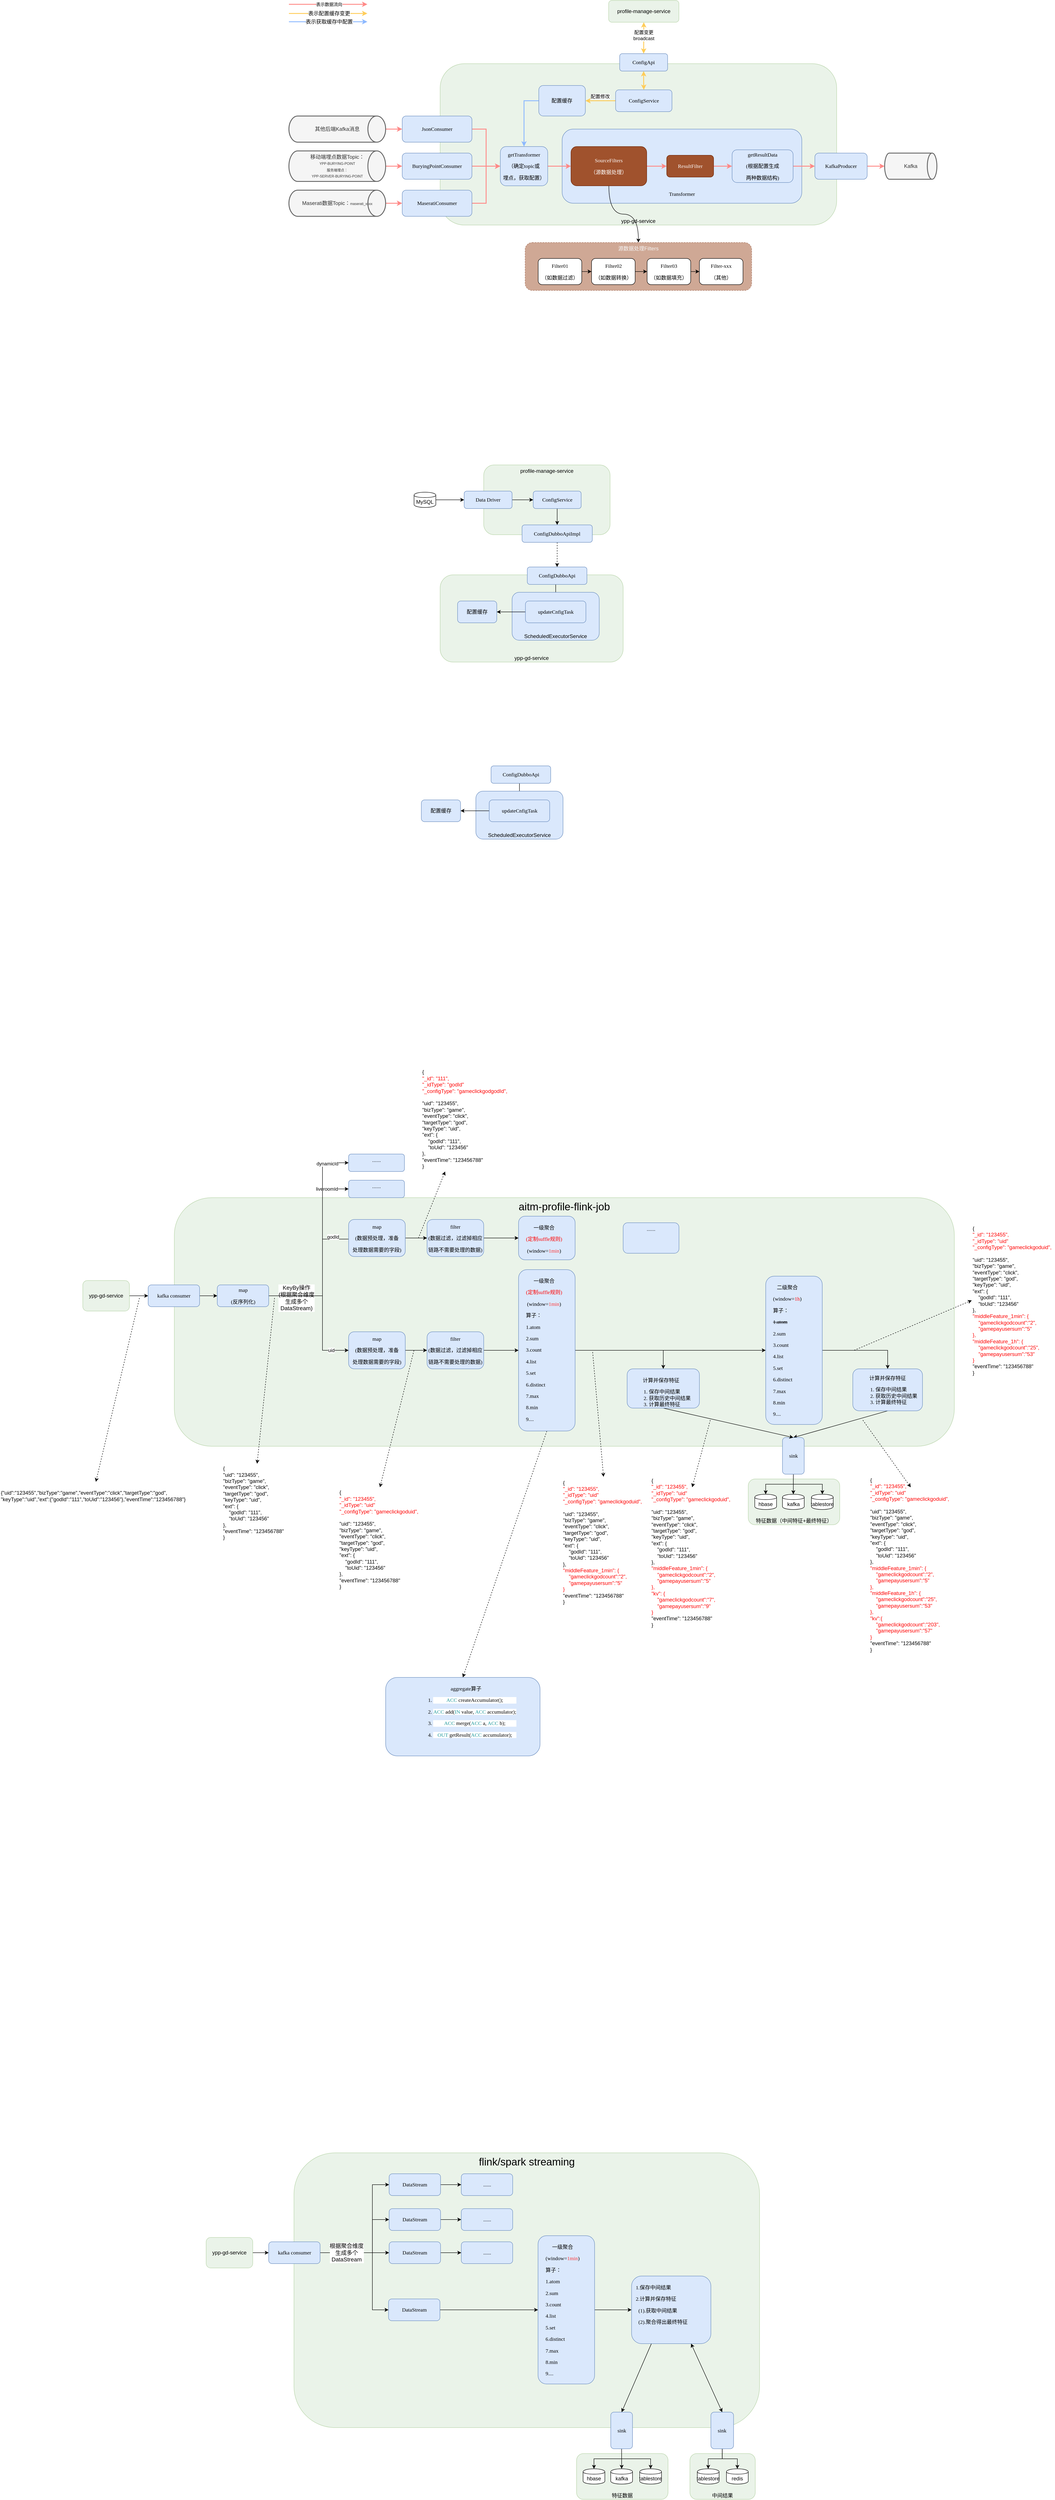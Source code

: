 <mxfile version="13.10.9" type="github">
  <diagram id="BkpU10VribQ9wAvCWP1K" name="Page-1">
    <mxGraphModel dx="2840" dy="1964" grid="1" gridSize="10" guides="1" tooltips="1" connect="1" arrows="1" fold="1" page="1" pageScale="1" pageWidth="827" pageHeight="1169" math="0" shadow="0">
      <root>
        <mxCell id="0" />
        <mxCell id="1" parent="0" />
        <mxCell id="Nu2YfgKLwGlVI7KmHfU8-127" value="&lt;div&gt;特征数据（中间特征+最终特征）&lt;/div&gt;" style="rounded=1;whiteSpace=wrap;html=1;align=center;fillColor=#d5e8d4;strokeColor=#82b366;opacity=50;verticalAlign=bottom;" parent="1" vertex="1">
          <mxGeometry x="587.05" y="2945" width="210" height="105" as="geometry" />
        </mxCell>
        <mxCell id="NTSCA3tsp65PEvh5jDiG-1" value="&lt;div&gt;ypp-gd-service&lt;/div&gt;" style="rounded=1;whiteSpace=wrap;html=1;align=center;fillColor=#d5e8d4;strokeColor=#82b366;opacity=50;verticalAlign=bottom;" parent="1" vertex="1">
          <mxGeometry x="-120" y="-300" width="910" height="370" as="geometry" />
        </mxCell>
        <mxCell id="0pntIdnISpwvTxZDp8SC-1" value="&lt;pre style=&quot;font-family: &amp;quot;menlo&amp;quot; ; font-size: 9pt&quot;&gt;&lt;pre style=&quot;font-family: &amp;quot;menlo&amp;quot; ; font-size: 9pt&quot;&gt;&lt;pre style=&quot;font-family: &amp;quot;menlo&amp;quot; ; font-size: 9pt&quot;&gt;&lt;pre style=&quot;font-size: 9pt ; font-family: &amp;quot;menlo&amp;quot;&quot;&gt;&lt;pre style=&quot;font-size: 9pt ; font-family: &amp;quot;menlo&amp;quot;&quot;&gt;Transformer&lt;/pre&gt;&lt;/pre&gt;&lt;/pre&gt;&lt;/pre&gt;&lt;/pre&gt;" style="rounded=1;whiteSpace=wrap;html=1;fillColor=#DAE8FC;strokeColor=#6C8EBF;verticalAlign=bottom;" parent="1" vertex="1">
          <mxGeometry x="160" y="-150" width="550" height="170" as="geometry" />
        </mxCell>
        <mxCell id="NTSCA3tsp65PEvh5jDiG-5" value="" style="edgeStyle=orthogonalEdgeStyle;rounded=0;orthogonalLoop=1;jettySize=auto;html=1;entryX=0;entryY=0.5;entryDx=0;entryDy=0;strokeColor=#FF8987;strokeWidth=2;" parent="1" source="NTSCA3tsp65PEvh5jDiG-6" target="NTSCA3tsp65PEvh5jDiG-8" edge="1">
          <mxGeometry relative="1" as="geometry">
            <mxPoint x="-187" y="-65" as="targetPoint" />
          </mxGeometry>
        </mxCell>
        <mxCell id="NTSCA3tsp65PEvh5jDiG-6" value="移动端埋点数据Topic：&lt;br&gt;&lt;font style=&quot;font-size: 8px&quot;&gt;YPP-BURYING-POINT&lt;br&gt;服务端埋点：&lt;br&gt;YPP-SERVER-BURYING-POINT&lt;/font&gt;" style="strokeWidth=2;html=1;shape=mxgraph.flowchart.direct_data;whiteSpace=wrap;fillColor=#f5f5f5;strokeColor=#666666;fontColor=#333333;" parent="1" vertex="1">
          <mxGeometry x="-467" y="-100" width="222" height="70" as="geometry" />
        </mxCell>
        <mxCell id="mEc6UH-tQDYZab6a8l2p-1" style="edgeStyle=orthogonalEdgeStyle;rounded=0;orthogonalLoop=1;jettySize=auto;html=1;exitX=1;exitY=0.5;exitDx=0;exitDy=0;entryX=0;entryY=0.5;entryDx=0;entryDy=0;strokeColor=#FF8987;strokeWidth=2;" parent="1" source="NTSCA3tsp65PEvh5jDiG-8" target="NTSCA3tsp65PEvh5jDiG-145" edge="1">
          <mxGeometry relative="1" as="geometry" />
        </mxCell>
        <mxCell id="NTSCA3tsp65PEvh5jDiG-8" value="&lt;pre style=&quot;font-family: &amp;#34;menlo&amp;#34; ; font-size: 9pt&quot;&gt;&lt;pre style=&quot;font-family: &amp;#34;menlo&amp;#34; ; font-size: 9pt&quot;&gt;&lt;pre style=&quot;font-family: &amp;#34;menlo&amp;#34; ; font-size: 9pt&quot;&gt;&lt;pre style=&quot;font-size: 9pt ; font-family: &amp;#34;menlo&amp;#34;&quot;&gt;BuryingPointConsumer&lt;/pre&gt;&lt;/pre&gt;&lt;/pre&gt;&lt;/pre&gt;" style="rounded=1;whiteSpace=wrap;html=1;fillColor=#dae8fc;strokeColor=#6c8ebf;" parent="1" vertex="1">
          <mxGeometry x="-207" y="-95" width="160" height="60" as="geometry" />
        </mxCell>
        <mxCell id="NTSCA3tsp65PEvh5jDiG-90" value="" style="edgeStyle=orthogonalEdgeStyle;rounded=0;orthogonalLoop=1;jettySize=auto;html=1;entryX=0;entryY=0.5;entryDx=0;entryDy=0;strokeColor=#FF8987;strokeWidth=2;" parent="1" source="NTSCA3tsp65PEvh5jDiG-91" target="NTSCA3tsp65PEvh5jDiG-92" edge="1">
          <mxGeometry relative="1" as="geometry">
            <mxPoint x="-167" y="70" as="targetPoint" />
          </mxGeometry>
        </mxCell>
        <mxCell id="NTSCA3tsp65PEvh5jDiG-91" value="Maserati数据Topic：&lt;span style=&quot;font-size: 8px&quot;&gt;maserati_xxxx&lt;/span&gt;" style="strokeWidth=2;html=1;shape=mxgraph.flowchart.direct_data;whiteSpace=wrap;fillColor=#f5f5f5;strokeColor=#666666;fontColor=#333333;" parent="1" vertex="1">
          <mxGeometry x="-467" y="-10" width="222" height="60" as="geometry" />
        </mxCell>
        <mxCell id="NTSCA3tsp65PEvh5jDiG-108" style="edgeStyle=orthogonalEdgeStyle;rounded=0;orthogonalLoop=1;jettySize=auto;html=1;exitX=1;exitY=0.5;exitDx=0;exitDy=0;entryX=0;entryY=0.5;entryDx=0;entryDy=0;startArrow=none;startFill=0;strokeColor=#FF8987;strokeWidth=2;" parent="1" source="NTSCA3tsp65PEvh5jDiG-92" target="NTSCA3tsp65PEvh5jDiG-145" edge="1">
          <mxGeometry relative="1" as="geometry">
            <mxPoint x="12.5" y="70" as="targetPoint" />
          </mxGeometry>
        </mxCell>
        <mxCell id="NTSCA3tsp65PEvh5jDiG-92" value="&lt;pre style=&quot;font-family: &amp;#34;menlo&amp;#34; ; font-size: 9pt&quot;&gt;&lt;pre style=&quot;font-family: &amp;#34;menlo&amp;#34; ; font-size: 9pt&quot;&gt;&lt;pre style=&quot;font-family: &amp;#34;menlo&amp;#34; ; font-size: 9pt&quot;&gt;&lt;pre style=&quot;font-size: 9pt ; font-family: &amp;#34;menlo&amp;#34;&quot;&gt;MaseratiConsumer&lt;/pre&gt;&lt;/pre&gt;&lt;/pre&gt;&lt;/pre&gt;" style="rounded=1;whiteSpace=wrap;html=1;fillColor=#dae8fc;strokeColor=#6c8ebf;" parent="1" vertex="1">
          <mxGeometry x="-207" y="-10" width="160" height="60" as="geometry" />
        </mxCell>
        <mxCell id="NTSCA3tsp65PEvh5jDiG-96" style="edgeStyle=orthogonalEdgeStyle;rounded=0;orthogonalLoop=1;jettySize=auto;html=1;exitX=0.5;exitY=1;exitDx=0;exitDy=0;entryX=0.5;entryY=0;entryDx=0;entryDy=0;startArrow=classic;startFill=1;strokeColor=#FFCD5A;strokeWidth=2;" parent="1" source="NTSCA3tsp65PEvh5jDiG-94" target="NTSCA3tsp65PEvh5jDiG-95" edge="1">
          <mxGeometry relative="1" as="geometry" />
        </mxCell>
        <mxCell id="NTSCA3tsp65PEvh5jDiG-97" value="配置变更&lt;br&gt;broadcast" style="edgeLabel;html=1;align=center;verticalAlign=middle;resizable=0;points=[];" parent="NTSCA3tsp65PEvh5jDiG-96" vertex="1" connectable="0">
          <mxGeometry x="0.156" y="-1" relative="1" as="geometry">
            <mxPoint x="1" y="-12" as="offset" />
          </mxGeometry>
        </mxCell>
        <mxCell id="NTSCA3tsp65PEvh5jDiG-94" value="&lt;div&gt;profile-manage-service&lt;/div&gt;" style="rounded=1;whiteSpace=wrap;html=1;align=center;fillColor=#d5e8d4;strokeColor=#82b366;opacity=50;" parent="1" vertex="1">
          <mxGeometry x="266.72" y="-445" width="161.25" height="50" as="geometry" />
        </mxCell>
        <mxCell id="NTSCA3tsp65PEvh5jDiG-101" style="edgeStyle=orthogonalEdgeStyle;rounded=0;orthogonalLoop=1;jettySize=auto;html=1;exitX=0.5;exitY=1;exitDx=0;exitDy=0;startArrow=classic;startFill=1;strokeColor=#FFCD5A;strokeWidth=2;" parent="1" source="NTSCA3tsp65PEvh5jDiG-95" target="NTSCA3tsp65PEvh5jDiG-99" edge="1">
          <mxGeometry relative="1" as="geometry" />
        </mxCell>
        <mxCell id="NTSCA3tsp65PEvh5jDiG-95" value="&lt;pre style=&quot;font-family: &amp;#34;menlo&amp;#34; ; font-size: 9pt&quot;&gt;&lt;pre style=&quot;font-family: &amp;#34;menlo&amp;#34; ; font-size: 9pt&quot;&gt;&lt;pre style=&quot;font-family: &amp;#34;menlo&amp;#34; ; font-size: 9pt&quot;&gt;&lt;pre style=&quot;font-size: 9pt ; font-family: &amp;#34;menlo&amp;#34;&quot;&gt;ConfigApi&lt;/pre&gt;&lt;/pre&gt;&lt;/pre&gt;&lt;/pre&gt;" style="rounded=1;whiteSpace=wrap;html=1;fillColor=#dae8fc;strokeColor=#6c8ebf;" parent="1" vertex="1">
          <mxGeometry x="292.03" y="-323" width="110" height="40" as="geometry" />
        </mxCell>
        <mxCell id="NTSCA3tsp65PEvh5jDiG-161" style="edgeStyle=orthogonalEdgeStyle;rounded=0;orthogonalLoop=1;jettySize=auto;html=1;exitX=0;exitY=0.5;exitDx=0;exitDy=0;entryX=0.5;entryY=0;entryDx=0;entryDy=0;startArrow=none;startFill=0;fillColor=#1ba1e2;strokeWidth=2;strokeColor=#8DB9FF;" parent="1" source="NTSCA3tsp65PEvh5jDiG-98" target="NTSCA3tsp65PEvh5jDiG-145" edge="1">
          <mxGeometry relative="1" as="geometry">
            <Array as="points">
              <mxPoint x="73" y="-215" />
            </Array>
          </mxGeometry>
        </mxCell>
        <mxCell id="NTSCA3tsp65PEvh5jDiG-98" value="&lt;pre style=&quot;font-family: &amp;#34;menlo&amp;#34; ; font-size: 9pt&quot;&gt;&lt;pre style=&quot;font-family: &amp;#34;menlo&amp;#34; ; font-size: 9pt&quot;&gt;&lt;pre style=&quot;font-family: &amp;#34;menlo&amp;#34; ; font-size: 9pt&quot;&gt;&lt;pre style=&quot;font-size: 9pt ; font-family: &amp;#34;menlo&amp;#34;&quot;&gt;配置缓存&lt;/pre&gt;&lt;/pre&gt;&lt;/pre&gt;&lt;/pre&gt;" style="rounded=1;whiteSpace=wrap;html=1;fillColor=#dae8fc;strokeColor=#6c8ebf;" parent="1" vertex="1">
          <mxGeometry x="106.41" y="-250" width="106.88" height="70" as="geometry" />
        </mxCell>
        <mxCell id="NTSCA3tsp65PEvh5jDiG-157" style="edgeStyle=orthogonalEdgeStyle;rounded=0;orthogonalLoop=1;jettySize=auto;html=1;exitX=0;exitY=0.5;exitDx=0;exitDy=0;entryX=1;entryY=0.5;entryDx=0;entryDy=0;startArrow=none;startFill=0;strokeColor=#FFCD5A;strokeWidth=2;" parent="1" source="NTSCA3tsp65PEvh5jDiG-99" target="NTSCA3tsp65PEvh5jDiG-98" edge="1">
          <mxGeometry relative="1" as="geometry" />
        </mxCell>
        <mxCell id="NTSCA3tsp65PEvh5jDiG-160" value="配置修改" style="edgeLabel;html=1;align=center;verticalAlign=middle;resizable=0;points=[];" parent="NTSCA3tsp65PEvh5jDiG-157" vertex="1" connectable="0">
          <mxGeometry x="0.02" y="2" relative="1" as="geometry">
            <mxPoint y="-12" as="offset" />
          </mxGeometry>
        </mxCell>
        <mxCell id="NTSCA3tsp65PEvh5jDiG-99" value="&lt;pre style=&quot;font-family: &amp;#34;menlo&amp;#34; ; font-size: 9pt&quot;&gt;&lt;pre style=&quot;font-family: &amp;#34;menlo&amp;#34; ; font-size: 9pt&quot;&gt;&lt;pre style=&quot;font-family: &amp;#34;menlo&amp;#34; ; font-size: 9pt&quot;&gt;&lt;pre style=&quot;font-size: 9pt ; font-family: &amp;#34;menlo&amp;#34;&quot;&gt;ConfigService&lt;/pre&gt;&lt;/pre&gt;&lt;/pre&gt;&lt;/pre&gt;" style="rounded=1;whiteSpace=wrap;html=1;fillColor=#dae8fc;strokeColor=#6c8ebf;" parent="1" vertex="1">
          <mxGeometry x="282.66" y="-240" width="129.38" height="50" as="geometry" />
        </mxCell>
        <mxCell id="NTSCA3tsp65PEvh5jDiG-122" style="edgeStyle=orthogonalEdgeStyle;rounded=0;orthogonalLoop=1;jettySize=auto;html=1;exitX=1;exitY=0.5;exitDx=0;exitDy=0;entryX=0;entryY=0.5;entryDx=0;entryDy=0;startArrow=none;startFill=0;strokeColor=#FF8987;strokeWidth=2;" parent="1" source="NTSCA3tsp65PEvh5jDiG-118" target="NTSCA3tsp65PEvh5jDiG-119" edge="1">
          <mxGeometry relative="1" as="geometry" />
        </mxCell>
        <mxCell id="NTSCA3tsp65PEvh5jDiG-118" value="&lt;pre style=&quot;font-family: &amp;#34;menlo&amp;#34; ; font-size: 9pt&quot;&gt;&lt;pre style=&quot;font-family: &amp;#34;menlo&amp;#34; ; font-size: 9pt&quot;&gt;&lt;pre style=&quot;font-family: &amp;#34;menlo&amp;#34; ; font-size: 9pt&quot;&gt;&lt;pre style=&quot;font-size: 9pt ; font-family: &amp;#34;menlo&amp;#34;&quot;&gt;getResultData&lt;/pre&gt;&lt;pre style=&quot;font-size: 9pt ; font-family: &amp;#34;menlo&amp;#34;&quot;&gt;(根据配置生成&lt;/pre&gt;&lt;pre style=&quot;font-size: 9pt ; font-family: &amp;#34;menlo&amp;#34;&quot;&gt;两种数据结构)&lt;/pre&gt;&lt;/pre&gt;&lt;/pre&gt;&lt;/pre&gt;" style="rounded=1;whiteSpace=wrap;html=1;fillColor=#dae8fc;strokeColor=#6c8ebf;" parent="1" vertex="1">
          <mxGeometry x="550" y="-102.5" width="140" height="75" as="geometry" />
        </mxCell>
        <mxCell id="NTSCA3tsp65PEvh5jDiG-121" style="edgeStyle=orthogonalEdgeStyle;rounded=0;orthogonalLoop=1;jettySize=auto;html=1;exitX=1;exitY=0.5;exitDx=0;exitDy=0;entryX=0;entryY=0.5;entryDx=0;entryDy=0;entryPerimeter=0;startArrow=none;startFill=0;strokeColor=#FF8987;strokeWidth=2;" parent="1" source="NTSCA3tsp65PEvh5jDiG-119" target="NTSCA3tsp65PEvh5jDiG-120" edge="1">
          <mxGeometry relative="1" as="geometry" />
        </mxCell>
        <mxCell id="NTSCA3tsp65PEvh5jDiG-119" value="&lt;pre style=&quot;font-family: &amp;#34;menlo&amp;#34; ; font-size: 9pt&quot;&gt;&lt;pre style=&quot;font-family: &amp;#34;menlo&amp;#34; ; font-size: 9pt&quot;&gt;&lt;pre style=&quot;font-family: &amp;#34;menlo&amp;#34; ; font-size: 9pt&quot;&gt;&lt;pre style=&quot;font-size: 9pt ; font-family: &amp;#34;menlo&amp;#34;&quot;&gt;KafkaProducer&lt;/pre&gt;&lt;/pre&gt;&lt;/pre&gt;&lt;/pre&gt;" style="rounded=1;whiteSpace=wrap;html=1;fillColor=#dae8fc;strokeColor=#6c8ebf;" parent="1" vertex="1">
          <mxGeometry x="740" y="-95" width="120" height="60" as="geometry" />
        </mxCell>
        <mxCell id="NTSCA3tsp65PEvh5jDiG-120" value="Kafka" style="strokeWidth=2;html=1;shape=mxgraph.flowchart.direct_data;whiteSpace=wrap;fillColor=#f5f5f5;strokeColor=#666666;fontColor=#333333;" parent="1" vertex="1">
          <mxGeometry x="900" y="-95" width="120" height="60" as="geometry" />
        </mxCell>
        <mxCell id="NTSCA3tsp65PEvh5jDiG-124" value="&lt;span style=&quot;color: rgb(245 , 245 , 245)&quot;&gt;源数据处理Filters&lt;/span&gt;" style="rounded=1;whiteSpace=wrap;html=1;align=center;dashed=1;fillColor=#a0522d;strokeColor=#6D1F00;opacity=50;fontColor=#ffffff;horizontal=1;verticalAlign=top;" parent="1" vertex="1">
          <mxGeometry x="75" y="110" width="520" height="110" as="geometry" />
        </mxCell>
        <mxCell id="NTSCA3tsp65PEvh5jDiG-127" value="" style="edgeStyle=orthogonalEdgeStyle;curved=1;rounded=0;orthogonalLoop=1;jettySize=auto;html=1;fillColor=#FF6666;" parent="1" source="NTSCA3tsp65PEvh5jDiG-128" target="NTSCA3tsp65PEvh5jDiG-130" edge="1">
          <mxGeometry relative="1" as="geometry" />
        </mxCell>
        <mxCell id="NTSCA3tsp65PEvh5jDiG-128" value="&lt;pre style=&quot;font-family: &amp;#34;menlo&amp;#34; ; font-size: 9pt&quot;&gt;&lt;pre style=&quot;font-family: &amp;#34;menlo&amp;#34; ; font-size: 9pt&quot;&gt;&lt;pre style=&quot;font-family: &amp;#34;menlo&amp;#34; ; font-size: 9pt&quot;&gt;&lt;pre style=&quot;font-size: 9pt ; font-family: &amp;#34;menlo&amp;#34;&quot;&gt;Filter01&lt;/pre&gt;&lt;pre style=&quot;font-size: 9pt ; font-family: &amp;#34;menlo&amp;#34;&quot;&gt;（如数据过滤）&lt;/pre&gt;&lt;/pre&gt;&lt;/pre&gt;&lt;/pre&gt;" style="rounded=1;whiteSpace=wrap;html=1;" parent="1" vertex="1">
          <mxGeometry x="105" y="146.63" width="100" height="60" as="geometry" />
        </mxCell>
        <mxCell id="NTSCA3tsp65PEvh5jDiG-129" value="" style="edgeStyle=orthogonalEdgeStyle;curved=1;rounded=0;orthogonalLoop=1;jettySize=auto;html=1;fillColor=#FF6666;" parent="1" source="NTSCA3tsp65PEvh5jDiG-130" target="NTSCA3tsp65PEvh5jDiG-132" edge="1">
          <mxGeometry relative="1" as="geometry" />
        </mxCell>
        <mxCell id="NTSCA3tsp65PEvh5jDiG-130" value="&lt;pre style=&quot;font-family: &amp;#34;menlo&amp;#34; ; font-size: 9pt&quot;&gt;&lt;pre style=&quot;font-family: &amp;#34;menlo&amp;#34; ; font-size: 9pt&quot;&gt;&lt;pre style=&quot;font-family: &amp;#34;menlo&amp;#34; ; font-size: 9pt&quot;&gt;&lt;pre style=&quot;font-size: 9pt ; font-family: &amp;#34;menlo&amp;#34;&quot;&gt;Filter02&lt;/pre&gt;&lt;pre style=&quot;font-size: 9pt ; font-family: &amp;#34;menlo&amp;#34;&quot;&gt;（如数据转换）&lt;/pre&gt;&lt;/pre&gt;&lt;/pre&gt;&lt;/pre&gt;" style="rounded=1;whiteSpace=wrap;html=1;" parent="1" vertex="1">
          <mxGeometry x="227.5" y="146.63" width="100" height="60" as="geometry" />
        </mxCell>
        <mxCell id="NTSCA3tsp65PEvh5jDiG-131" value="" style="edgeStyle=orthogonalEdgeStyle;curved=1;rounded=0;orthogonalLoop=1;jettySize=auto;html=1;fillColor=#FF6666;" parent="1" source="NTSCA3tsp65PEvh5jDiG-132" target="NTSCA3tsp65PEvh5jDiG-133" edge="1">
          <mxGeometry relative="1" as="geometry" />
        </mxCell>
        <mxCell id="NTSCA3tsp65PEvh5jDiG-132" value="&lt;pre style=&quot;font-family: &amp;#34;menlo&amp;#34; ; font-size: 9pt&quot;&gt;&lt;pre style=&quot;font-family: &amp;#34;menlo&amp;#34; ; font-size: 9pt&quot;&gt;&lt;pre style=&quot;font-family: &amp;#34;menlo&amp;#34; ; font-size: 9pt&quot;&gt;&lt;pre style=&quot;font-size: 9pt ; font-family: &amp;#34;menlo&amp;#34;&quot;&gt;Filter03&lt;/pre&gt;&lt;pre style=&quot;font-size: 9pt ; font-family: &amp;#34;menlo&amp;#34;&quot;&gt;（如数据填充）&lt;/pre&gt;&lt;/pre&gt;&lt;/pre&gt;&lt;/pre&gt;" style="rounded=1;whiteSpace=wrap;html=1;" parent="1" vertex="1">
          <mxGeometry x="355" y="146.63" width="100" height="60" as="geometry" />
        </mxCell>
        <mxCell id="NTSCA3tsp65PEvh5jDiG-133" value="&lt;pre style=&quot;font-family: &amp;#34;menlo&amp;#34; ; font-size: 9pt&quot;&gt;&lt;pre style=&quot;font-family: &amp;#34;menlo&amp;#34; ; font-size: 9pt&quot;&gt;&lt;pre style=&quot;font-family: &amp;#34;menlo&amp;#34; ; font-size: 9pt&quot;&gt;&lt;pre style=&quot;font-size: 9pt ; font-family: &amp;#34;menlo&amp;#34;&quot;&gt;Filter-xxx&lt;/pre&gt;&lt;pre style=&quot;font-size: 9pt ; font-family: &amp;#34;menlo&amp;#34;&quot;&gt;（其他）&lt;/pre&gt;&lt;/pre&gt;&lt;/pre&gt;&lt;/pre&gt;" style="rounded=1;whiteSpace=wrap;html=1;" parent="1" vertex="1">
          <mxGeometry x="475" y="146.63" width="100" height="60" as="geometry" />
        </mxCell>
        <mxCell id="NTSCA3tsp65PEvh5jDiG-144" style="edgeStyle=orthogonalEdgeStyle;rounded=0;orthogonalLoop=1;jettySize=auto;html=1;exitX=1;exitY=0.5;exitDx=0;exitDy=0;exitPerimeter=0;entryX=0;entryY=0.5;entryDx=0;entryDy=0;startArrow=none;startFill=0;strokeColor=#FF8987;strokeWidth=2;" parent="1" source="NTSCA3tsp65PEvh5jDiG-142" target="NTSCA3tsp65PEvh5jDiG-143" edge="1">
          <mxGeometry relative="1" as="geometry" />
        </mxCell>
        <mxCell id="NTSCA3tsp65PEvh5jDiG-142" value="其他后端Kafka消息" style="strokeWidth=2;html=1;shape=mxgraph.flowchart.direct_data;whiteSpace=wrap;fillColor=#f5f5f5;strokeColor=#666666;fontColor=#333333;" parent="1" vertex="1">
          <mxGeometry x="-467" y="-180" width="222" height="60" as="geometry" />
        </mxCell>
        <mxCell id="NTSCA3tsp65PEvh5jDiG-146" style="edgeStyle=orthogonalEdgeStyle;rounded=0;orthogonalLoop=1;jettySize=auto;html=1;exitX=1;exitY=0.5;exitDx=0;exitDy=0;entryX=0;entryY=0.5;entryDx=0;entryDy=0;startArrow=none;startFill=0;strokeColor=#FF8987;strokeWidth=2;" parent="1" source="NTSCA3tsp65PEvh5jDiG-143" target="NTSCA3tsp65PEvh5jDiG-145" edge="1">
          <mxGeometry relative="1" as="geometry" />
        </mxCell>
        <mxCell id="NTSCA3tsp65PEvh5jDiG-143" value="&lt;pre style=&quot;font-family: &amp;#34;menlo&amp;#34; ; font-size: 9pt&quot;&gt;&lt;pre style=&quot;font-family: &amp;#34;menlo&amp;#34; ; font-size: 9pt&quot;&gt;&lt;pre style=&quot;font-family: &amp;#34;menlo&amp;#34; ; font-size: 9pt&quot;&gt;&lt;pre style=&quot;font-size: 9pt ; font-family: &amp;#34;menlo&amp;#34;&quot;&gt;JsonConsumer&lt;/pre&gt;&lt;/pre&gt;&lt;/pre&gt;&lt;/pre&gt;" style="rounded=1;whiteSpace=wrap;html=1;fillColor=#dae8fc;strokeColor=#6c8ebf;" parent="1" vertex="1">
          <mxGeometry x="-207" y="-180" width="160" height="60" as="geometry" />
        </mxCell>
        <mxCell id="NTSCA3tsp65PEvh5jDiG-149" style="edgeStyle=orthogonalEdgeStyle;rounded=0;orthogonalLoop=1;jettySize=auto;html=1;exitX=1;exitY=0.5;exitDx=0;exitDy=0;entryX=0;entryY=0.5;entryDx=0;entryDy=0;startArrow=none;startFill=0;strokeColor=#FF8987;strokeWidth=2;" parent="1" source="NTSCA3tsp65PEvh5jDiG-145" target="NTSCA3tsp65PEvh5jDiG-147" edge="1">
          <mxGeometry relative="1" as="geometry" />
        </mxCell>
        <mxCell id="NTSCA3tsp65PEvh5jDiG-145" value="&lt;pre style=&quot;font-family: &amp;#34;menlo&amp;#34; ; font-size: 9pt&quot;&gt;&lt;pre style=&quot;font-family: &amp;#34;menlo&amp;#34; ; font-size: 9pt&quot;&gt;&lt;pre style=&quot;font-family: &amp;#34;menlo&amp;#34; ; font-size: 9pt&quot;&gt;&lt;pre style=&quot;font-size: 9pt ; font-family: &amp;#34;menlo&amp;#34;&quot;&gt;getTransformer&lt;/pre&gt;&lt;pre style=&quot;font-size: 9pt ; font-family: &amp;#34;menlo&amp;#34;&quot;&gt;（确定topic或&lt;/pre&gt;&lt;pre style=&quot;font-size: 9pt ; font-family: &amp;#34;menlo&amp;#34;&quot;&gt;埋点，获取配置）&lt;/pre&gt;&lt;/pre&gt;&lt;/pre&gt;&lt;/pre&gt;" style="rounded=1;whiteSpace=wrap;html=1;fillColor=#DAE8FC;strokeColor=#6C8EBF;" parent="1" vertex="1">
          <mxGeometry x="18.13" y="-110" width="108.75" height="90" as="geometry" />
        </mxCell>
        <mxCell id="NTSCA3tsp65PEvh5jDiG-152" style="edgeStyle=orthogonalEdgeStyle;rounded=0;orthogonalLoop=1;jettySize=auto;html=1;exitX=1;exitY=0.5;exitDx=0;exitDy=0;entryX=0;entryY=0.5;entryDx=0;entryDy=0;startArrow=none;startFill=0;strokeColor=#FF8987;strokeWidth=2;" parent="1" source="NTSCA3tsp65PEvh5jDiG-147" target="NTSCA3tsp65PEvh5jDiG-175" edge="1">
          <mxGeometry relative="1" as="geometry" />
        </mxCell>
        <mxCell id="0pntIdnISpwvTxZDp8SC-2" style="edgeStyle=orthogonalEdgeStyle;rounded=0;orthogonalLoop=1;jettySize=auto;html=1;exitX=0.5;exitY=1;exitDx=0;exitDy=0;entryX=0.5;entryY=0;entryDx=0;entryDy=0;fontColor=#000000;curved=1;" parent="1" source="NTSCA3tsp65PEvh5jDiG-147" target="NTSCA3tsp65PEvh5jDiG-124" edge="1">
          <mxGeometry relative="1" as="geometry" />
        </mxCell>
        <mxCell id="NTSCA3tsp65PEvh5jDiG-147" value="&lt;pre style=&quot;font-family: &amp;#34;menlo&amp;#34; ; font-size: 9pt&quot;&gt;&lt;pre style=&quot;font-family: &amp;#34;menlo&amp;#34; ; font-size: 9pt&quot;&gt;&lt;pre style=&quot;font-family: &amp;#34;menlo&amp;#34; ; font-size: 9pt&quot;&gt;&lt;pre style=&quot;font-size: 9pt ; font-family: &amp;#34;menlo&amp;#34;&quot;&gt;&lt;pre style=&quot;font-size: 9pt ; font-family: &amp;#34;menlo&amp;#34;&quot;&gt;SourceFilters&lt;/pre&gt;&lt;/pre&gt;&lt;pre style=&quot;font-size: 9pt ; font-family: &amp;#34;menlo&amp;#34;&quot;&gt;&lt;pre style=&quot;font-size: 9pt ; font-family: &amp;#34;menlo&amp;#34;&quot;&gt;（源数据处理）&lt;/pre&gt;&lt;/pre&gt;&lt;/pre&gt;&lt;/pre&gt;&lt;/pre&gt;" style="rounded=1;whiteSpace=wrap;html=1;fillColor=#a0522d;strokeColor=#6D1F00;fontColor=#ffffff;" parent="1" vertex="1">
          <mxGeometry x="180.31" y="-110" width="173.75" height="90" as="geometry" />
        </mxCell>
        <mxCell id="NTSCA3tsp65PEvh5jDiG-174" style="edgeStyle=orthogonalEdgeStyle;rounded=0;orthogonalLoop=1;jettySize=auto;html=1;exitX=1;exitY=0.5;exitDx=0;exitDy=0;entryX=0;entryY=0.5;entryDx=0;entryDy=0;startArrow=none;startFill=0;strokeColor=#FF8987;strokeWidth=2;" parent="1" source="NTSCA3tsp65PEvh5jDiG-175" target="NTSCA3tsp65PEvh5jDiG-118" edge="1">
          <mxGeometry relative="1" as="geometry">
            <mxPoint x="1194.12" y="275" as="targetPoint" />
          </mxGeometry>
        </mxCell>
        <mxCell id="NTSCA3tsp65PEvh5jDiG-175" value="&lt;pre style=&quot;font-family: &amp;#34;menlo&amp;#34; ; font-size: 9pt&quot;&gt;&lt;pre style=&quot;font-family: &amp;#34;menlo&amp;#34; ; font-size: 9pt&quot;&gt;&lt;pre style=&quot;font-family: &amp;#34;menlo&amp;#34; ; font-size: 9pt&quot;&gt;&lt;pre style=&quot;font-size: 9pt ; font-family: &amp;#34;menlo&amp;#34;&quot;&gt;&lt;pre style=&quot;font-size: 9pt ; font-family: &amp;#34;menlo&amp;#34;&quot;&gt;&lt;pre style=&quot;font-size: 9pt ; font-family: &amp;#34;menlo&amp;#34;&quot;&gt;ResultFilter&lt;/pre&gt;&lt;/pre&gt;&lt;/pre&gt;&lt;/pre&gt;&lt;/pre&gt;&lt;/pre&gt;" style="rounded=1;whiteSpace=wrap;html=1;fillColor=#a0522d;strokeColor=#6D1F00;fontColor=#ffffff;" parent="1" vertex="1">
          <mxGeometry x="400" y="-90" width="107.5" height="50" as="geometry" />
        </mxCell>
        <mxCell id="mEc6UH-tQDYZab6a8l2p-10" value="" style="endArrow=classic;html=1;fillColor=#ff8987;strokeColor=#ff8987;strokeWidth=2;" parent="1" edge="1">
          <mxGeometry width="50" height="50" relative="1" as="geometry">
            <mxPoint x="-467" y="-436.18" as="sourcePoint" />
            <mxPoint x="-287" y="-436.18" as="targetPoint" />
          </mxGeometry>
        </mxCell>
        <mxCell id="mEc6UH-tQDYZab6a8l2p-11" value="&lt;font style=&quot;font-size: 10px&quot;&gt;表示数据流向&lt;/font&gt;" style="text;html=1;align=center;verticalAlign=middle;resizable=0;points=[];labelBackgroundColor=#ffffff;childText;" parent="mEc6UH-tQDYZab6a8l2p-10" vertex="1" connectable="0">
          <mxGeometry x="0.071" y="-1" relative="1" as="geometry">
            <mxPoint x="-5" y="-1" as="offset" />
          </mxGeometry>
        </mxCell>
        <mxCell id="mEc6UH-tQDYZab6a8l2p-12" value="" style="endArrow=classic;html=1;fillColor=#8db9ff;strokeColor=#8db9ff;strokeWidth=2;" parent="1" edge="1">
          <mxGeometry width="50" height="50" relative="1" as="geometry">
            <mxPoint x="-467" y="-396.18" as="sourcePoint" />
            <mxPoint x="-287" y="-396.18" as="targetPoint" />
          </mxGeometry>
        </mxCell>
        <mxCell id="mEc6UH-tQDYZab6a8l2p-13" value="表示获取缓存中配置" style="text;html=1;align=center;verticalAlign=middle;resizable=0;points=[];labelBackgroundColor=#ffffff;childText;" parent="mEc6UH-tQDYZab6a8l2p-12" vertex="1" connectable="0">
          <mxGeometry x="0.071" y="-1" relative="1" as="geometry">
            <mxPoint x="-5" y="-1" as="offset" />
          </mxGeometry>
        </mxCell>
        <mxCell id="mEc6UH-tQDYZab6a8l2p-14" value="" style="endArrow=classic;html=1;fillColor=#ffcd5a;strokeColor=#ffcd5a;strokeWidth=2;" parent="1" edge="1">
          <mxGeometry width="50" height="50" relative="1" as="geometry">
            <mxPoint x="-467" y="-415.18" as="sourcePoint" />
            <mxPoint x="-287" y="-415.18" as="targetPoint" />
          </mxGeometry>
        </mxCell>
        <mxCell id="mEc6UH-tQDYZab6a8l2p-15" value="表示配置缓存变更" style="text;html=1;align=center;verticalAlign=middle;resizable=0;points=[];labelBackgroundColor=#ffffff;childText;" parent="mEc6UH-tQDYZab6a8l2p-14" vertex="1" connectable="0">
          <mxGeometry x="0.071" y="-1" relative="1" as="geometry">
            <mxPoint x="-5" y="-1" as="offset" />
          </mxGeometry>
        </mxCell>
        <mxCell id="vPlbheOdX1lB_j9LoQlW-1" value="&lt;div&gt;ypp-gd-service&lt;/div&gt;" style="rounded=1;whiteSpace=wrap;html=1;align=center;fillColor=#d5e8d4;strokeColor=#82b366;opacity=50;verticalAlign=bottom;" parent="1" vertex="1">
          <mxGeometry x="-120" y="872" width="420" height="200" as="geometry" />
        </mxCell>
        <mxCell id="vPlbheOdX1lB_j9LoQlW-2" value="&lt;div&gt;profile-manage-service&lt;/div&gt;" style="rounded=1;whiteSpace=wrap;html=1;align=center;fillColor=#d5e8d4;strokeColor=#82b366;opacity=50;verticalAlign=top;" parent="1" vertex="1">
          <mxGeometry x="-20" y="620" width="290" height="160" as="geometry" />
        </mxCell>
        <mxCell id="vPlbheOdX1lB_j9LoQlW-16" style="edgeStyle=orthogonalEdgeStyle;rounded=0;orthogonalLoop=1;jettySize=auto;html=1;exitX=0.5;exitY=1;exitDx=0;exitDy=0;entryX=0.5;entryY=0;entryDx=0;entryDy=0;" parent="1" source="vPlbheOdX1lB_j9LoQlW-3" target="vPlbheOdX1lB_j9LoQlW-15" edge="1">
          <mxGeometry relative="1" as="geometry" />
        </mxCell>
        <mxCell id="vPlbheOdX1lB_j9LoQlW-3" value="&lt;pre style=&quot;font-family: &amp;#34;menlo&amp;#34; ; font-size: 9pt&quot;&gt;&lt;pre style=&quot;font-family: &amp;#34;menlo&amp;#34; ; font-size: 9pt&quot;&gt;&lt;pre style=&quot;font-family: &amp;#34;menlo&amp;#34; ; font-size: 9pt&quot;&gt;&lt;pre style=&quot;font-size: 9pt ; font-family: &amp;#34;menlo&amp;#34;&quot;&gt;&lt;pre style=&quot;font-size: 9pt ; font-family: &amp;#34;menlo&amp;#34;&quot;&gt;ConfigDubboApi&lt;/pre&gt;&lt;/pre&gt;&lt;/pre&gt;&lt;/pre&gt;&lt;/pre&gt;" style="rounded=1;whiteSpace=wrap;html=1;fillColor=#dae8fc;strokeColor=#6c8ebf;" parent="1" vertex="1">
          <mxGeometry x="80" y="854" width="136.87" height="40" as="geometry" />
        </mxCell>
        <mxCell id="vPlbheOdX1lB_j9LoQlW-12" style="edgeStyle=orthogonalEdgeStyle;rounded=0;orthogonalLoop=1;jettySize=auto;html=1;exitX=0.5;exitY=1;exitDx=0;exitDy=0;entryX=0.5;entryY=0;entryDx=0;entryDy=0;dashed=1;" parent="1" source="vPlbheOdX1lB_j9LoQlW-4" target="vPlbheOdX1lB_j9LoQlW-3" edge="1">
          <mxGeometry relative="1" as="geometry" />
        </mxCell>
        <mxCell id="vPlbheOdX1lB_j9LoQlW-4" value="&lt;pre style=&quot;font-family: &amp;#34;menlo&amp;#34; ; font-size: 9pt&quot;&gt;&lt;pre style=&quot;font-family: &amp;#34;menlo&amp;#34; ; font-size: 9pt&quot;&gt;&lt;pre style=&quot;font-family: &amp;#34;menlo&amp;#34; ; font-size: 9pt&quot;&gt;&lt;pre style=&quot;font-size: 9pt ; font-family: &amp;#34;menlo&amp;#34;&quot;&gt;ConfigDubboApiImpl&lt;/pre&gt;&lt;/pre&gt;&lt;/pre&gt;&lt;/pre&gt;" style="rounded=1;whiteSpace=wrap;html=1;fillColor=#dae8fc;strokeColor=#6c8ebf;" parent="1" vertex="1">
          <mxGeometry x="68" y="757.5" width="161.25" height="40" as="geometry" />
        </mxCell>
        <mxCell id="vPlbheOdX1lB_j9LoQlW-6" style="edgeStyle=orthogonalEdgeStyle;rounded=0;orthogonalLoop=1;jettySize=auto;html=1;exitX=1;exitY=0.5;exitDx=0;exitDy=0;entryX=0;entryY=0.5;entryDx=0;entryDy=0;" parent="1" source="vPlbheOdX1lB_j9LoQlW-5" target="vPlbheOdX1lB_j9LoQlW-9" edge="1">
          <mxGeometry relative="1" as="geometry" />
        </mxCell>
        <mxCell id="vPlbheOdX1lB_j9LoQlW-5" value="MySQL" style="shape=cylinder;whiteSpace=wrap;html=1;boundedLbl=1;backgroundOutline=1;" parent="1" vertex="1">
          <mxGeometry x="-179.85" y="682.5" width="50" height="35" as="geometry" />
        </mxCell>
        <mxCell id="vPlbheOdX1lB_j9LoQlW-11" style="edgeStyle=orthogonalEdgeStyle;rounded=0;orthogonalLoop=1;jettySize=auto;html=1;exitX=0.5;exitY=1;exitDx=0;exitDy=0;" parent="1" source="vPlbheOdX1lB_j9LoQlW-8" target="vPlbheOdX1lB_j9LoQlW-4" edge="1">
          <mxGeometry relative="1" as="geometry" />
        </mxCell>
        <mxCell id="vPlbheOdX1lB_j9LoQlW-8" value="&lt;pre style=&quot;font-family: &amp;#34;menlo&amp;#34; ; font-size: 9pt&quot;&gt;&lt;pre style=&quot;font-family: &amp;#34;menlo&amp;#34; ; font-size: 9pt&quot;&gt;&lt;pre style=&quot;font-family: &amp;#34;menlo&amp;#34; ; font-size: 9pt&quot;&gt;&lt;pre style=&quot;font-size: 9pt ; font-family: &amp;#34;menlo&amp;#34;&quot;&gt;ConfigService&lt;/pre&gt;&lt;/pre&gt;&lt;/pre&gt;&lt;/pre&gt;" style="rounded=1;whiteSpace=wrap;html=1;fillColor=#dae8fc;strokeColor=#6c8ebf;" parent="1" vertex="1">
          <mxGeometry x="93.63" y="680" width="110" height="40" as="geometry" />
        </mxCell>
        <mxCell id="vPlbheOdX1lB_j9LoQlW-10" style="edgeStyle=orthogonalEdgeStyle;rounded=0;orthogonalLoop=1;jettySize=auto;html=1;exitX=1;exitY=0.5;exitDx=0;exitDy=0;entryX=0;entryY=0.5;entryDx=0;entryDy=0;" parent="1" source="vPlbheOdX1lB_j9LoQlW-9" target="vPlbheOdX1lB_j9LoQlW-8" edge="1">
          <mxGeometry relative="1" as="geometry" />
        </mxCell>
        <mxCell id="vPlbheOdX1lB_j9LoQlW-9" value="&lt;pre style=&quot;font-family: &amp;#34;menlo&amp;#34; ; font-size: 9pt&quot;&gt;&lt;pre style=&quot;font-family: &amp;#34;menlo&amp;#34; ; font-size: 9pt&quot;&gt;&lt;pre style=&quot;font-family: &amp;#34;menlo&amp;#34; ; font-size: 9pt&quot;&gt;&lt;pre style=&quot;font-size: 9pt ; font-family: &amp;#34;menlo&amp;#34;&quot;&gt;Data Driver&lt;/pre&gt;&lt;/pre&gt;&lt;/pre&gt;&lt;/pre&gt;" style="rounded=1;whiteSpace=wrap;html=1;fillColor=#dae8fc;strokeColor=#6c8ebf;" parent="1" vertex="1">
          <mxGeometry x="-64.85" y="680" width="110" height="40" as="geometry" />
        </mxCell>
        <mxCell id="vPlbheOdX1lB_j9LoQlW-13" value="ScheduledExecutorService" style="rounded=1;whiteSpace=wrap;html=1;fillColor=#dae8fc;strokeColor=#6c8ebf;verticalAlign=bottom;" parent="1" vertex="1">
          <mxGeometry x="45.15" y="912" width="200" height="110" as="geometry" />
        </mxCell>
        <mxCell id="vPlbheOdX1lB_j9LoQlW-14" value="&lt;pre style=&quot;font-family: &amp;#34;menlo&amp;#34; ; font-size: 9pt&quot;&gt;&lt;pre style=&quot;font-family: &amp;#34;menlo&amp;#34; ; font-size: 9pt&quot;&gt;&lt;pre style=&quot;font-family: &amp;#34;menlo&amp;#34; ; font-size: 9pt&quot;&gt;&lt;pre style=&quot;font-size: 9pt ; font-family: &amp;#34;menlo&amp;#34;&quot;&gt;配置缓存&lt;/pre&gt;&lt;/pre&gt;&lt;/pre&gt;&lt;/pre&gt;" style="rounded=1;whiteSpace=wrap;html=1;fillColor=#dae8fc;strokeColor=#6c8ebf;" parent="1" vertex="1">
          <mxGeometry x="-80" y="932" width="90" height="50" as="geometry" />
        </mxCell>
        <mxCell id="vPlbheOdX1lB_j9LoQlW-17" style="edgeStyle=orthogonalEdgeStyle;rounded=0;orthogonalLoop=1;jettySize=auto;html=1;exitX=0;exitY=0.5;exitDx=0;exitDy=0;entryX=1;entryY=0.5;entryDx=0;entryDy=0;" parent="1" source="vPlbheOdX1lB_j9LoQlW-15" target="vPlbheOdX1lB_j9LoQlW-14" edge="1">
          <mxGeometry relative="1" as="geometry" />
        </mxCell>
        <mxCell id="vPlbheOdX1lB_j9LoQlW-15" value="&lt;pre style=&quot;font-family: &amp;#34;menlo&amp;#34; ; font-size: 9pt&quot;&gt;&lt;pre style=&quot;font-family: &amp;#34;menlo&amp;#34; ; font-size: 9pt&quot;&gt;&lt;pre style=&quot;font-family: &amp;#34;menlo&amp;#34; ; font-size: 9pt&quot;&gt;&lt;pre style=&quot;font-size: 9pt ; font-family: &amp;#34;menlo&amp;#34;&quot;&gt;updateCnfigTask&lt;/pre&gt;&lt;/pre&gt;&lt;/pre&gt;&lt;/pre&gt;" style="rounded=1;whiteSpace=wrap;html=1;fillColor=#dae8fc;strokeColor=#6c8ebf;" parent="1" vertex="1">
          <mxGeometry x="75.78" y="932" width="138.75" height="50" as="geometry" />
        </mxCell>
        <mxCell id="0pntIdnISpwvTxZDp8SC-11" style="edgeStyle=orthogonalEdgeStyle;rounded=0;orthogonalLoop=1;jettySize=auto;html=1;exitX=0.5;exitY=1;exitDx=0;exitDy=0;entryX=0.5;entryY=0;entryDx=0;entryDy=0;" parent="1" source="0pntIdnISpwvTxZDp8SC-12" target="0pntIdnISpwvTxZDp8SC-16" edge="1">
          <mxGeometry relative="1" as="geometry" />
        </mxCell>
        <mxCell id="0pntIdnISpwvTxZDp8SC-12" value="&lt;pre style=&quot;font-family: &amp;#34;menlo&amp;#34; ; font-size: 9pt&quot;&gt;&lt;pre style=&quot;font-family: &amp;#34;menlo&amp;#34; ; font-size: 9pt&quot;&gt;&lt;pre style=&quot;font-family: &amp;#34;menlo&amp;#34; ; font-size: 9pt&quot;&gt;&lt;pre style=&quot;font-size: 9pt ; font-family: &amp;#34;menlo&amp;#34;&quot;&gt;&lt;pre style=&quot;font-size: 9pt ; font-family: &amp;#34;menlo&amp;#34;&quot;&gt;ConfigDubboApi&lt;/pre&gt;&lt;/pre&gt;&lt;/pre&gt;&lt;/pre&gt;&lt;/pre&gt;" style="rounded=1;whiteSpace=wrap;html=1;fillColor=#dae8fc;strokeColor=#6c8ebf;" parent="1" vertex="1">
          <mxGeometry x="-3.13" y="1310" width="136.87" height="40" as="geometry" />
        </mxCell>
        <mxCell id="0pntIdnISpwvTxZDp8SC-13" value="ScheduledExecutorService" style="rounded=1;whiteSpace=wrap;html=1;fillColor=#dae8fc;strokeColor=#6c8ebf;verticalAlign=bottom;" parent="1" vertex="1">
          <mxGeometry x="-37.98" y="1368" width="200" height="110" as="geometry" />
        </mxCell>
        <mxCell id="0pntIdnISpwvTxZDp8SC-14" value="&lt;pre style=&quot;font-family: &amp;#34;menlo&amp;#34; ; font-size: 9pt&quot;&gt;&lt;pre style=&quot;font-family: &amp;#34;menlo&amp;#34; ; font-size: 9pt&quot;&gt;&lt;pre style=&quot;font-family: &amp;#34;menlo&amp;#34; ; font-size: 9pt&quot;&gt;&lt;pre style=&quot;font-size: 9pt ; font-family: &amp;#34;menlo&amp;#34;&quot;&gt;配置缓存&lt;/pre&gt;&lt;/pre&gt;&lt;/pre&gt;&lt;/pre&gt;" style="rounded=1;whiteSpace=wrap;html=1;fillColor=#dae8fc;strokeColor=#6c8ebf;" parent="1" vertex="1">
          <mxGeometry x="-163.13" y="1388" width="90" height="50" as="geometry" />
        </mxCell>
        <mxCell id="0pntIdnISpwvTxZDp8SC-15" style="edgeStyle=orthogonalEdgeStyle;rounded=0;orthogonalLoop=1;jettySize=auto;html=1;exitX=0;exitY=0.5;exitDx=0;exitDy=0;entryX=1;entryY=0.5;entryDx=0;entryDy=0;" parent="1" source="0pntIdnISpwvTxZDp8SC-16" target="0pntIdnISpwvTxZDp8SC-14" edge="1">
          <mxGeometry relative="1" as="geometry" />
        </mxCell>
        <mxCell id="0pntIdnISpwvTxZDp8SC-16" value="&lt;pre style=&quot;font-family: &amp;#34;menlo&amp;#34; ; font-size: 9pt&quot;&gt;&lt;pre style=&quot;font-family: &amp;#34;menlo&amp;#34; ; font-size: 9pt&quot;&gt;&lt;pre style=&quot;font-family: &amp;#34;menlo&amp;#34; ; font-size: 9pt&quot;&gt;&lt;pre style=&quot;font-size: 9pt ; font-family: &amp;#34;menlo&amp;#34;&quot;&gt;updateCnfigTask&lt;/pre&gt;&lt;/pre&gt;&lt;/pre&gt;&lt;/pre&gt;" style="rounded=1;whiteSpace=wrap;html=1;fillColor=#dae8fc;strokeColor=#6c8ebf;" parent="1" vertex="1">
          <mxGeometry x="-7.35" y="1388" width="138.75" height="50" as="geometry" />
        </mxCell>
        <mxCell id="Nu2YfgKLwGlVI7KmHfU8-1" style="edgeStyle=none;rounded=0;orthogonalLoop=1;jettySize=auto;html=1;exitX=1;exitY=0.5;exitDx=0;exitDy=0;entryX=0;entryY=0.5;entryDx=0;entryDy=0;fontSize=16;fontColor=#000000;" parent="1" source="Nu2YfgKLwGlVI7KmHfU8-2" target="Nu2YfgKLwGlVI7KmHfU8-5" edge="1">
          <mxGeometry relative="1" as="geometry" />
        </mxCell>
        <mxCell id="VWkkA6IsscSOu0Eajcud-2" style="rounded=0;orthogonalLoop=1;jettySize=auto;html=1;entryX=0.5;entryY=0;entryDx=0;entryDy=0;dashed=1;" edge="1" parent="1" target="VWkkA6IsscSOu0Eajcud-1">
          <mxGeometry relative="1" as="geometry">
            <mxPoint x="-810" y="2530" as="sourcePoint" />
            <mxPoint x="-1160" y="2611" as="targetPoint" />
          </mxGeometry>
        </mxCell>
        <mxCell id="Nu2YfgKLwGlVI7KmHfU8-2" value="&lt;div&gt;ypp-gd-service&lt;/div&gt;" style="rounded=1;whiteSpace=wrap;html=1;align=center;fillColor=#d5e8d4;strokeColor=#82b366;opacity=50;verticalAlign=middle;" parent="1" vertex="1">
          <mxGeometry x="-940" y="2490" width="107.02" height="70" as="geometry" />
        </mxCell>
        <mxCell id="Nu2YfgKLwGlVI7KmHfU8-3" value="&lt;div style=&quot;font-size: 24px&quot;&gt;aitm-profile-flink-job&lt;/div&gt;" style="rounded=1;whiteSpace=wrap;html=1;align=center;fillColor=#d5e8d4;strokeColor=#82b366;opacity=50;verticalAlign=top;spacing=2;fontSize=24;" parent="1" vertex="1">
          <mxGeometry x="-730" y="2300" width="1790" height="570" as="geometry" />
        </mxCell>
        <mxCell id="Nu2YfgKLwGlVI7KmHfU8-115" style="edgeStyle=orthogonalEdgeStyle;rounded=0;orthogonalLoop=1;jettySize=auto;html=1;exitX=1;exitY=0.5;exitDx=0;exitDy=0;entryX=0;entryY=0.5;entryDx=0;entryDy=0;fontSize=13;" parent="1" source="VWkkA6IsscSOu0Eajcud-4" target="VWkkA6IsscSOu0Eajcud-32" edge="1">
          <mxGeometry relative="1" as="geometry">
            <mxPoint x="-359.94" y="2395" as="targetPoint" />
            <Array as="points">
              <mxPoint x="-390" y="2525" />
              <mxPoint x="-390" y="2395" />
              <mxPoint x="-323" y="2395" />
              <mxPoint x="-323" y="2393" />
            </Array>
          </mxGeometry>
        </mxCell>
        <mxCell id="VWkkA6IsscSOu0Eajcud-19" value="godId" style="edgeLabel;html=1;align=center;verticalAlign=middle;resizable=0;points=[];" vertex="1" connectable="0" parent="Nu2YfgKLwGlVI7KmHfU8-115">
          <mxGeometry x="-0.03" y="3" relative="1" as="geometry">
            <mxPoint x="27" y="-98.41" as="offset" />
          </mxGeometry>
        </mxCell>
        <mxCell id="Nu2YfgKLwGlVI7KmHfU8-116" style="edgeStyle=orthogonalEdgeStyle;rounded=0;orthogonalLoop=1;jettySize=auto;html=1;exitX=1;exitY=0.5;exitDx=0;exitDy=0;entryX=0;entryY=0.5;entryDx=0;entryDy=0;fontSize=13;" parent="1" source="VWkkA6IsscSOu0Eajcud-4" target="VWkkA6IsscSOu0Eajcud-8" edge="1">
          <mxGeometry relative="1" as="geometry">
            <Array as="points">
              <mxPoint x="-390" y="2525" />
              <mxPoint x="-390" y="2650" />
            </Array>
            <mxPoint x="-490" y="2650" as="targetPoint" />
          </mxGeometry>
        </mxCell>
        <mxCell id="Nu2YfgKLwGlVI7KmHfU8-125" value="KeyBy操作&lt;br&gt;(根据聚合维度&lt;br&gt;生成多个&lt;br&gt;DataStream)" style="edgeLabel;html=1;align=center;verticalAlign=middle;resizable=0;points=[];fontSize=13;" parent="Nu2YfgKLwGlVI7KmHfU8-116" vertex="1" connectable="0">
          <mxGeometry x="-0.73" y="-2" relative="1" as="geometry">
            <mxPoint x="21.41" y="3" as="offset" />
          </mxGeometry>
        </mxCell>
        <mxCell id="VWkkA6IsscSOu0Eajcud-7" value="uid" style="edgeLabel;html=1;align=center;verticalAlign=middle;resizable=0;points=[];" vertex="1" connectable="0" parent="Nu2YfgKLwGlVI7KmHfU8-116">
          <mxGeometry x="0.329" y="-1" relative="1" as="geometry">
            <mxPoint x="21" y="43.41" as="offset" />
          </mxGeometry>
        </mxCell>
        <mxCell id="VWkkA6IsscSOu0Eajcud-5" style="edgeStyle=none;rounded=0;orthogonalLoop=1;jettySize=auto;html=1;exitX=1;exitY=0.5;exitDx=0;exitDy=0;entryX=0;entryY=0.5;entryDx=0;entryDy=0;" edge="1" parent="1" source="Nu2YfgKLwGlVI7KmHfU8-5" target="VWkkA6IsscSOu0Eajcud-4">
          <mxGeometry relative="1" as="geometry" />
        </mxCell>
        <mxCell id="Nu2YfgKLwGlVI7KmHfU8-5" value="&lt;pre style=&quot;font-family: &amp;#34;menlo&amp;#34; ; font-size: 9pt&quot;&gt;&lt;pre style=&quot;font-family: &amp;#34;menlo&amp;#34; ; font-size: 9pt&quot;&gt;&lt;pre style=&quot;font-family: &amp;#34;menlo&amp;#34; ; font-size: 9pt&quot;&gt;&lt;pre style=&quot;font-size: 9pt ; font-family: &amp;#34;menlo&amp;#34;&quot;&gt;kafka consumer&lt;/pre&gt;&lt;/pre&gt;&lt;/pre&gt;&lt;/pre&gt;" style="rounded=1;whiteSpace=wrap;html=1;fillColor=#dae8fc;strokeColor=#6c8ebf;" parent="1" vertex="1">
          <mxGeometry x="-790.0" y="2500" width="117.98" height="50" as="geometry" />
        </mxCell>
        <mxCell id="VWkkA6IsscSOu0Eajcud-20" style="edgeStyle=none;rounded=0;orthogonalLoop=1;jettySize=auto;html=1;exitX=0.5;exitY=1;exitDx=0;exitDy=0;entryX=0.5;entryY=0;entryDx=0;entryDy=0;dashed=1;" edge="1" parent="1" source="Nu2YfgKLwGlVI7KmHfU8-7" target="VWkkA6IsscSOu0Eajcud-14">
          <mxGeometry relative="1" as="geometry" />
        </mxCell>
        <mxCell id="VWkkA6IsscSOu0Eajcud-22" style="edgeStyle=none;rounded=0;orthogonalLoop=1;jettySize=auto;html=1;entryX=0.5;entryY=0;entryDx=0;entryDy=0;dashed=1;" edge="1" parent="1" target="VWkkA6IsscSOu0Eajcud-21">
          <mxGeometry relative="1" as="geometry">
            <mxPoint x="230" y="2654" as="sourcePoint" />
            <mxPoint x="547.005" y="2944" as="targetPoint" />
          </mxGeometry>
        </mxCell>
        <mxCell id="VWkkA6IsscSOu0Eajcud-23" style="edgeStyle=orthogonalEdgeStyle;rounded=0;orthogonalLoop=1;jettySize=auto;html=1;exitX=1;exitY=0.5;exitDx=0;exitDy=0;entryX=0;entryY=0.5;entryDx=0;entryDy=0;" edge="1" parent="1" source="Nu2YfgKLwGlVI7KmHfU8-7" target="Nu2YfgKLwGlVI7KmHfU8-49">
          <mxGeometry relative="1" as="geometry" />
        </mxCell>
        <mxCell id="VWkkA6IsscSOu0Eajcud-24" style="edgeStyle=orthogonalEdgeStyle;rounded=0;orthogonalLoop=1;jettySize=auto;html=1;exitX=1;exitY=0.5;exitDx=0;exitDy=0;entryX=0.5;entryY=0;entryDx=0;entryDy=0;" edge="1" parent="1" source="Nu2YfgKLwGlVI7KmHfU8-7" target="VWkkA6IsscSOu0Eajcud-15">
          <mxGeometry relative="1" as="geometry" />
        </mxCell>
        <mxCell id="Nu2YfgKLwGlVI7KmHfU8-7" value="&lt;pre style=&quot;font-family: &amp;#34;menlo&amp;#34; ; font-size: 9pt&quot;&gt;&lt;pre style=&quot;font-family: &amp;#34;menlo&amp;#34; ; font-size: 9pt&quot;&gt;&lt;pre style=&quot;font-family: &amp;#34;menlo&amp;#34; ; font-size: 9pt&quot;&gt;&lt;pre style=&quot;text-align: center ; font-size: 9pt ; font-family: &amp;#34;menlo&amp;#34;&quot;&gt;一级聚合&lt;/pre&gt;&lt;pre style=&quot;text-align: center ; font-size: 9pt ; font-family: &amp;#34;menlo&amp;#34;&quot;&gt;&lt;font color=&quot;#ff0000&quot;&gt;(定制suffle规则)&lt;/font&gt;&lt;/pre&gt;&lt;pre style=&quot;text-align: center ; font-size: 9pt ; font-family: &amp;#34;menlo&amp;#34;&quot;&gt;(window=&lt;font color=&quot;#ff3333&quot;&gt;1min&lt;/font&gt;)&lt;/pre&gt;&lt;pre style=&quot;font-size: 9pt ; font-family: &amp;#34;menlo&amp;#34;&quot;&gt;算子：&lt;/pre&gt;&lt;pre style=&quot;font-size: 9pt ; font-family: &amp;#34;menlo&amp;#34;&quot;&gt;1.atom&lt;/pre&gt;&lt;pre style=&quot;font-size: 9pt ; font-family: &amp;#34;menlo&amp;#34;&quot;&gt;2.sum&lt;/pre&gt;&lt;pre style=&quot;font-size: 9pt ; font-family: &amp;#34;menlo&amp;#34;&quot;&gt;3.count&lt;/pre&gt;&lt;pre style=&quot;font-size: 9pt ; font-family: &amp;#34;menlo&amp;#34;&quot;&gt;4.list&lt;/pre&gt;&lt;pre style=&quot;font-size: 9pt ; font-family: &amp;#34;menlo&amp;#34;&quot;&gt;5.set&lt;/pre&gt;&lt;pre style=&quot;font-size: 9pt ; font-family: &amp;#34;menlo&amp;#34;&quot;&gt;6.distinct&lt;/pre&gt;&lt;pre style=&quot;font-size: 9pt ; font-family: &amp;#34;menlo&amp;#34;&quot;&gt;7.max&lt;/pre&gt;&lt;pre style=&quot;font-size: 9pt ; font-family: &amp;#34;menlo&amp;#34;&quot;&gt;8.min&lt;/pre&gt;&lt;pre style=&quot;font-size: 9pt ; font-family: &amp;#34;menlo&amp;#34;&quot;&gt;9....&lt;/pre&gt;&lt;/pre&gt;&lt;/pre&gt;&lt;/pre&gt;" style="rounded=1;whiteSpace=wrap;html=1;fillColor=#dae8fc;strokeColor=#6c8ebf;verticalAlign=top;align=left;spacingTop=0;spacing=2;spacingLeft=15;" parent="1" vertex="1">
          <mxGeometry x="59.98" y="2465.01" width="129.8" height="370" as="geometry" />
        </mxCell>
        <mxCell id="VWkkA6IsscSOu0Eajcud-18" style="edgeStyle=none;rounded=0;orthogonalLoop=1;jettySize=auto;html=1;exitX=0.5;exitY=1;exitDx=0;exitDy=0;entryX=0.5;entryY=0;entryDx=0;entryDy=0;" edge="1" parent="1" source="Nu2YfgKLwGlVI7KmHfU8-17" target="Nu2YfgKLwGlVI7KmHfU8-24">
          <mxGeometry relative="1" as="geometry" />
        </mxCell>
        <mxCell id="VWkkA6IsscSOu0Eajcud-28" style="edgeStyle=none;rounded=0;orthogonalLoop=1;jettySize=auto;html=1;entryX=0;entryY=0.5;entryDx=0;entryDy=0;dashed=1;" edge="1" parent="1" target="VWkkA6IsscSOu0Eajcud-27">
          <mxGeometry relative="1" as="geometry">
            <mxPoint x="830" y="2650" as="sourcePoint" />
          </mxGeometry>
        </mxCell>
        <mxCell id="Nu2YfgKLwGlVI7KmHfU8-37" value="tablestore" style="shape=cylinder;whiteSpace=wrap;html=1;boundedLbl=1;backgroundOutline=1;" parent="1" vertex="1">
          <mxGeometry x="732.05" y="2980" width="50" height="35" as="geometry" />
        </mxCell>
        <mxCell id="Nu2YfgKLwGlVI7KmHfU8-38" value="hbase" style="shape=cylinder;whiteSpace=wrap;html=1;boundedLbl=1;backgroundOutline=1;" parent="1" vertex="1">
          <mxGeometry x="602.05" y="2980" width="50" height="35" as="geometry" />
        </mxCell>
        <mxCell id="Nu2YfgKLwGlVI7KmHfU8-42" value="kafka" style="shape=cylinder;whiteSpace=wrap;html=1;boundedLbl=1;backgroundOutline=1;" parent="1" vertex="1">
          <mxGeometry x="665.54" y="2980" width="50" height="35" as="geometry" />
        </mxCell>
        <mxCell id="Nu2YfgKLwGlVI7KmHfU8-43" style="edgeStyle=orthogonalEdgeStyle;rounded=0;orthogonalLoop=1;jettySize=auto;html=1;exitX=0.5;exitY=1;exitDx=0;exitDy=0;fontSize=16;fontColor=#000000;" parent="1" source="Nu2YfgKLwGlVI7KmHfU8-38" target="Nu2YfgKLwGlVI7KmHfU8-38" edge="1">
          <mxGeometry relative="1" as="geometry" />
        </mxCell>
        <mxCell id="Nu2YfgKLwGlVI7KmHfU8-54" style="edgeStyle=orthogonalEdgeStyle;rounded=0;orthogonalLoop=1;jettySize=auto;html=1;exitX=0.5;exitY=1;exitDx=0;exitDy=0;entryX=0.5;entryY=0;entryDx=0;entryDy=0;" parent="1" source="Nu2YfgKLwGlVI7KmHfU8-24" target="Nu2YfgKLwGlVI7KmHfU8-38" edge="1">
          <mxGeometry relative="1" as="geometry" />
        </mxCell>
        <mxCell id="Nu2YfgKLwGlVI7KmHfU8-55" style="edgeStyle=orthogonalEdgeStyle;rounded=0;orthogonalLoop=1;jettySize=auto;html=1;exitX=0.5;exitY=1;exitDx=0;exitDy=0;entryX=0.5;entryY=0;entryDx=0;entryDy=0;" parent="1" source="Nu2YfgKLwGlVI7KmHfU8-24" target="Nu2YfgKLwGlVI7KmHfU8-42" edge="1">
          <mxGeometry relative="1" as="geometry" />
        </mxCell>
        <mxCell id="Nu2YfgKLwGlVI7KmHfU8-56" style="edgeStyle=orthogonalEdgeStyle;rounded=0;orthogonalLoop=1;jettySize=auto;html=1;exitX=0.5;exitY=1;exitDx=0;exitDy=0;" parent="1" source="Nu2YfgKLwGlVI7KmHfU8-24" target="Nu2YfgKLwGlVI7KmHfU8-37" edge="1">
          <mxGeometry relative="1" as="geometry" />
        </mxCell>
        <mxCell id="Nu2YfgKLwGlVI7KmHfU8-24" value="&lt;pre style=&quot;font-family: &amp;#34;menlo&amp;#34; ; font-size: 9pt&quot;&gt;&lt;pre style=&quot;font-family: &amp;#34;menlo&amp;#34; ; font-size: 9pt&quot;&gt;&lt;pre style=&quot;font-family: &amp;#34;menlo&amp;#34; ; font-size: 9pt&quot;&gt;&lt;pre style=&quot;font-size: 9pt ; font-family: &amp;#34;menlo&amp;#34;&quot;&gt;sink&lt;/pre&gt;&lt;/pre&gt;&lt;/pre&gt;&lt;/pre&gt;" style="rounded=1;whiteSpace=wrap;html=1;fillColor=#dae8fc;strokeColor=#6c8ebf;" parent="1" vertex="1">
          <mxGeometry x="665.61" y="2850" width="49.85" height="84" as="geometry" />
        </mxCell>
        <mxCell id="Nu2YfgKLwGlVI7KmHfU8-47" style="edgeStyle=orthogonalEdgeStyle;rounded=0;orthogonalLoop=1;jettySize=auto;html=1;exitX=1;exitY=0.5;exitDx=0;exitDy=0;entryX=0;entryY=0.5;entryDx=0;entryDy=0;" parent="1" source="VWkkA6IsscSOu0Eajcud-11" target="Nu2YfgKLwGlVI7KmHfU8-7" edge="1">
          <mxGeometry relative="1" as="geometry" />
        </mxCell>
        <mxCell id="Nu2YfgKLwGlVI7KmHfU8-46" value="......" style="rounded=1;whiteSpace=wrap;html=1;fillColor=#dae8fc;strokeColor=#6c8ebf;verticalAlign=top;" parent="1" vertex="1">
          <mxGeometry x="300" y="2357.5" width="128.13" height="70" as="geometry" />
        </mxCell>
        <mxCell id="Nu2YfgKLwGlVI7KmHfU8-59" style="edgeStyle=orthogonalEdgeStyle;rounded=0;orthogonalLoop=1;jettySize=auto;html=1;exitX=1;exitY=0.5;exitDx=0;exitDy=0;entryX=0.5;entryY=0;entryDx=0;entryDy=0;" parent="1" source="Nu2YfgKLwGlVI7KmHfU8-49" target="Nu2YfgKLwGlVI7KmHfU8-17" edge="1">
          <mxGeometry relative="1" as="geometry" />
        </mxCell>
        <mxCell id="Nu2YfgKLwGlVI7KmHfU8-49" value="&lt;pre style=&quot;font-family: &amp;#34;menlo&amp;#34; ; font-size: 9pt&quot;&gt;&lt;pre style=&quot;font-family: &amp;#34;menlo&amp;#34; ; font-size: 9pt&quot;&gt;&lt;pre style=&quot;font-family: &amp;#34;menlo&amp;#34; ; font-size: 9pt&quot;&gt;&lt;pre style=&quot;text-align: center ; font-size: 9pt ; font-family: &amp;#34;menlo&amp;#34;&quot;&gt;二级聚合&lt;/pre&gt;&lt;pre style=&quot;text-align: center ; font-size: 9pt ; font-family: &amp;#34;menlo&amp;#34;&quot;&gt;(window=&lt;font color=&quot;#ff0000&quot;&gt;1h&lt;/font&gt;)&lt;/pre&gt;&lt;pre style=&quot;font-size: 9pt ; font-family: &amp;#34;menlo&amp;#34;&quot;&gt;算子：&lt;/pre&gt;&lt;pre style=&quot;font-size: 9pt ; font-family: &amp;#34;menlo&amp;#34;&quot;&gt;&lt;strike&gt;1.atom&lt;/strike&gt;&lt;/pre&gt;&lt;pre style=&quot;font-size: 9pt ; font-family: &amp;#34;menlo&amp;#34;&quot;&gt;2.sum&lt;/pre&gt;&lt;pre style=&quot;font-size: 9pt ; font-family: &amp;#34;menlo&amp;#34;&quot;&gt;3.count&lt;/pre&gt;&lt;pre style=&quot;font-size: 9pt ; font-family: &amp;#34;menlo&amp;#34;&quot;&gt;4.list&lt;/pre&gt;&lt;pre style=&quot;font-size: 9pt ; font-family: &amp;#34;menlo&amp;#34;&quot;&gt;5.set&lt;/pre&gt;&lt;pre style=&quot;font-size: 9pt ; font-family: &amp;#34;menlo&amp;#34;&quot;&gt;6.distinct&lt;/pre&gt;&lt;pre style=&quot;font-size: 9pt ; font-family: &amp;#34;menlo&amp;#34;&quot;&gt;7.max&lt;/pre&gt;&lt;pre style=&quot;font-size: 9pt ; font-family: &amp;#34;menlo&amp;#34;&quot;&gt;8.min&lt;/pre&gt;&lt;pre style=&quot;font-size: 9pt ; font-family: &amp;#34;menlo&amp;#34;&quot;&gt;9....&lt;/pre&gt;&lt;/pre&gt;&lt;/pre&gt;&lt;/pre&gt;" style="rounded=1;whiteSpace=wrap;html=1;fillColor=#dae8fc;strokeColor=#6c8ebf;verticalAlign=top;align=left;spacingTop=0;spacing=2;spacingLeft=15;" parent="1" vertex="1">
          <mxGeometry x="627.15" y="2480" width="129.8" height="340" as="geometry" />
        </mxCell>
        <mxCell id="Nu2YfgKLwGlVI7KmHfU8-237" value="中间结果" style="rounded=1;whiteSpace=wrap;html=1;align=center;fillColor=#d5e8d4;strokeColor=#82b366;opacity=50;verticalAlign=bottom;" parent="1" vertex="1">
          <mxGeometry x="453.18" y="5179.5" width="150" height="105" as="geometry" />
        </mxCell>
        <mxCell id="Nu2YfgKLwGlVI7KmHfU8-238" value="&lt;div&gt;特征数据&lt;/div&gt;" style="rounded=1;whiteSpace=wrap;html=1;align=center;fillColor=#d5e8d4;strokeColor=#82b366;opacity=50;verticalAlign=bottom;" parent="1" vertex="1">
          <mxGeometry x="193.03" y="5179.5" width="210" height="105" as="geometry" />
        </mxCell>
        <mxCell id="Nu2YfgKLwGlVI7KmHfU8-239" style="edgeStyle=none;rounded=0;orthogonalLoop=1;jettySize=auto;html=1;exitX=1;exitY=0.5;exitDx=0;exitDy=0;entryX=0;entryY=0.5;entryDx=0;entryDy=0;fontSize=16;fontColor=#000000;" parent="1" source="Nu2YfgKLwGlVI7KmHfU8-240" target="Nu2YfgKLwGlVI7KmHfU8-247" edge="1">
          <mxGeometry relative="1" as="geometry" />
        </mxCell>
        <mxCell id="Nu2YfgKLwGlVI7KmHfU8-240" value="&lt;div&gt;ypp-gd-service&lt;/div&gt;" style="rounded=1;whiteSpace=wrap;html=1;align=center;fillColor=#d5e8d4;strokeColor=#82b366;opacity=50;verticalAlign=middle;" parent="1" vertex="1">
          <mxGeometry x="-656.97" y="4684" width="107.02" height="70" as="geometry" />
        </mxCell>
        <mxCell id="Nu2YfgKLwGlVI7KmHfU8-241" value="&lt;div style=&quot;font-size: 24px&quot;&gt;flink/spark streaming&lt;/div&gt;" style="rounded=1;whiteSpace=wrap;html=1;align=center;fillColor=#d5e8d4;strokeColor=#82b366;opacity=50;verticalAlign=top;spacing=2;fontSize=24;" parent="1" vertex="1">
          <mxGeometry x="-455.43" y="4490" width="1068.46" height="630" as="geometry" />
        </mxCell>
        <mxCell id="Nu2YfgKLwGlVI7KmHfU8-242" style="edgeStyle=orthogonalEdgeStyle;rounded=0;orthogonalLoop=1;jettySize=auto;html=1;exitX=1;exitY=0.5;exitDx=0;exitDy=0;fontSize=16;fontColor=#000000;entryX=0;entryY=0.5;entryDx=0;entryDy=0;" parent="1" source="Nu2YfgKLwGlVI7KmHfU8-247" target="Nu2YfgKLwGlVI7KmHfU8-283" edge="1">
          <mxGeometry relative="1" as="geometry">
            <mxPoint x="-292.02" y="4673" as="targetPoint" />
            <Array as="points">
              <mxPoint x="-275.43" y="4719" />
              <mxPoint x="-275.43" y="4563" />
            </Array>
          </mxGeometry>
        </mxCell>
        <mxCell id="Nu2YfgKLwGlVI7KmHfU8-243" style="edgeStyle=orthogonalEdgeStyle;rounded=0;orthogonalLoop=1;jettySize=auto;html=1;exitX=1;exitY=0.5;exitDx=0;exitDy=0;entryX=0;entryY=0.5;entryDx=0;entryDy=0;fontSize=13;" parent="1" source="Nu2YfgKLwGlVI7KmHfU8-247" target="Nu2YfgKLwGlVI7KmHfU8-285" edge="1">
          <mxGeometry relative="1" as="geometry">
            <Array as="points">
              <mxPoint x="-275.43" y="4719" />
              <mxPoint x="-275.43" y="4643" />
            </Array>
          </mxGeometry>
        </mxCell>
        <mxCell id="Nu2YfgKLwGlVI7KmHfU8-244" style="edgeStyle=orthogonalEdgeStyle;rounded=0;orthogonalLoop=1;jettySize=auto;html=1;exitX=1;exitY=0.5;exitDx=0;exitDy=0;entryX=0;entryY=0.5;entryDx=0;entryDy=0;fontSize=13;" parent="1" source="Nu2YfgKLwGlVI7KmHfU8-247" target="Nu2YfgKLwGlVI7KmHfU8-287" edge="1">
          <mxGeometry relative="1" as="geometry" />
        </mxCell>
        <mxCell id="Nu2YfgKLwGlVI7KmHfU8-245" style="edgeStyle=orthogonalEdgeStyle;rounded=0;orthogonalLoop=1;jettySize=auto;html=1;exitX=1;exitY=0.5;exitDx=0;exitDy=0;entryX=0;entryY=0.5;entryDx=0;entryDy=0;fontSize=13;" parent="1" source="Nu2YfgKLwGlVI7KmHfU8-247" target="Nu2YfgKLwGlVI7KmHfU8-281" edge="1">
          <mxGeometry relative="1" as="geometry">
            <Array as="points">
              <mxPoint x="-275.43" y="4719" />
              <mxPoint x="-275.43" y="4850" />
            </Array>
          </mxGeometry>
        </mxCell>
        <mxCell id="Nu2YfgKLwGlVI7KmHfU8-246" value="根据聚合维度&lt;br&gt;生成多个&lt;br&gt;DataStream" style="edgeLabel;html=1;align=center;verticalAlign=middle;resizable=0;points=[];fontSize=13;" parent="Nu2YfgKLwGlVI7KmHfU8-245" vertex="1" connectable="0">
          <mxGeometry x="-0.73" y="-2" relative="1" as="geometry">
            <mxPoint x="21.18" y="-2.02" as="offset" />
          </mxGeometry>
        </mxCell>
        <mxCell id="Nu2YfgKLwGlVI7KmHfU8-247" value="&lt;pre style=&quot;font-family: &amp;#34;menlo&amp;#34; ; font-size: 9pt&quot;&gt;&lt;pre style=&quot;font-family: &amp;#34;menlo&amp;#34; ; font-size: 9pt&quot;&gt;&lt;pre style=&quot;font-family: &amp;#34;menlo&amp;#34; ; font-size: 9pt&quot;&gt;&lt;pre style=&quot;font-size: 9pt ; font-family: &amp;#34;menlo&amp;#34;&quot;&gt;kafka consumer&lt;/pre&gt;&lt;/pre&gt;&lt;/pre&gt;&lt;/pre&gt;" style="rounded=1;whiteSpace=wrap;html=1;fillColor=#dae8fc;strokeColor=#6c8ebf;" parent="1" vertex="1">
          <mxGeometry x="-513.41" y="4694" width="117.98" height="50" as="geometry" />
        </mxCell>
        <mxCell id="Nu2YfgKLwGlVI7KmHfU8-248" style="edgeStyle=orthogonalEdgeStyle;rounded=0;orthogonalLoop=1;jettySize=auto;html=1;exitX=1;exitY=0.5;exitDx=0;exitDy=0;entryX=0;entryY=0.5;entryDx=0;entryDy=0;" parent="1" source="Nu2YfgKLwGlVI7KmHfU8-249" target="Nu2YfgKLwGlVI7KmHfU8-273" edge="1">
          <mxGeometry relative="1" as="geometry">
            <mxPoint x="294.47" y="4854.5" as="sourcePoint" />
          </mxGeometry>
        </mxCell>
        <mxCell id="Nu2YfgKLwGlVI7KmHfU8-249" value="&lt;pre style=&quot;font-family: &amp;#34;menlo&amp;#34; ; font-size: 9pt&quot;&gt;&lt;pre style=&quot;font-family: &amp;#34;menlo&amp;#34; ; font-size: 9pt&quot;&gt;&lt;pre style=&quot;font-family: &amp;#34;menlo&amp;#34; ; font-size: 9pt&quot;&gt;&lt;pre style=&quot;text-align: center ; font-size: 9pt ; font-family: &amp;#34;menlo&amp;#34;&quot;&gt;一级聚合&lt;/pre&gt;&lt;pre style=&quot;text-align: center ; font-size: 9pt ; font-family: &amp;#34;menlo&amp;#34;&quot;&gt;(window=&lt;font color=&quot;#ff3333&quot;&gt;1min&lt;/font&gt;)&lt;/pre&gt;&lt;pre style=&quot;font-size: 9pt ; font-family: &amp;#34;menlo&amp;#34;&quot;&gt;算子：&lt;/pre&gt;&lt;pre style=&quot;font-size: 9pt ; font-family: &amp;#34;menlo&amp;#34;&quot;&gt;1.atom&lt;/pre&gt;&lt;pre style=&quot;font-size: 9pt ; font-family: &amp;#34;menlo&amp;#34;&quot;&gt;2.sum&lt;/pre&gt;&lt;pre style=&quot;font-size: 9pt ; font-family: &amp;#34;menlo&amp;#34;&quot;&gt;3.count&lt;/pre&gt;&lt;pre style=&quot;font-size: 9pt ; font-family: &amp;#34;menlo&amp;#34;&quot;&gt;4.list&lt;/pre&gt;&lt;pre style=&quot;font-size: 9pt ; font-family: &amp;#34;menlo&amp;#34;&quot;&gt;5.set&lt;/pre&gt;&lt;pre style=&quot;font-size: 9pt ; font-family: &amp;#34;menlo&amp;#34;&quot;&gt;6.distinct&lt;/pre&gt;&lt;pre style=&quot;font-size: 9pt ; font-family: &amp;#34;menlo&amp;#34;&quot;&gt;7.max&lt;/pre&gt;&lt;pre style=&quot;font-size: 9pt ; font-family: &amp;#34;menlo&amp;#34;&quot;&gt;8.min&lt;/pre&gt;&lt;pre style=&quot;font-size: 9pt ; font-family: &amp;#34;menlo&amp;#34;&quot;&gt;9....&lt;/pre&gt;&lt;/pre&gt;&lt;/pre&gt;&lt;/pre&gt;" style="rounded=1;whiteSpace=wrap;html=1;fillColor=#dae8fc;strokeColor=#6c8ebf;verticalAlign=top;align=left;spacingTop=0;spacing=2;spacingLeft=15;" parent="1" vertex="1">
          <mxGeometry x="104.67" y="4680" width="129.8" height="340" as="geometry" />
        </mxCell>
        <mxCell id="Nu2YfgKLwGlVI7KmHfU8-254" value="tablestore" style="shape=cylinder;whiteSpace=wrap;html=1;boundedLbl=1;backgroundOutline=1;" parent="1" vertex="1">
          <mxGeometry x="470.18" y="5214.5" width="50" height="35" as="geometry" />
        </mxCell>
        <mxCell id="Nu2YfgKLwGlVI7KmHfU8-255" value="redis" style="shape=cylinder;whiteSpace=wrap;html=1;boundedLbl=1;backgroundOutline=1;" parent="1" vertex="1">
          <mxGeometry x="537.05" y="5214.5" width="50" height="35" as="geometry" />
        </mxCell>
        <mxCell id="Nu2YfgKLwGlVI7KmHfU8-256" style="rounded=0;orthogonalLoop=1;jettySize=auto;html=1;exitX=0.5;exitY=1;exitDx=0;exitDy=0;entryX=0.5;entryY=0;entryDx=0;entryDy=0;fontSize=16;fontColor=#000000;edgeStyle=orthogonalEdgeStyle;" parent="1" source="Nu2YfgKLwGlVI7KmHfU8-259" target="Nu2YfgKLwGlVI7KmHfU8-255" edge="1">
          <mxGeometry relative="1" as="geometry" />
        </mxCell>
        <mxCell id="Nu2YfgKLwGlVI7KmHfU8-257" style="edgeStyle=orthogonalEdgeStyle;rounded=0;orthogonalLoop=1;jettySize=auto;html=1;exitX=0.5;exitY=1;exitDx=0;exitDy=0;entryX=0.5;entryY=0;entryDx=0;entryDy=0;fontSize=24;" parent="1" source="Nu2YfgKLwGlVI7KmHfU8-259" target="Nu2YfgKLwGlVI7KmHfU8-254" edge="1">
          <mxGeometry relative="1" as="geometry" />
        </mxCell>
        <mxCell id="Nu2YfgKLwGlVI7KmHfU8-259" value="&lt;pre style=&quot;font-family: &amp;#34;menlo&amp;#34; ; font-size: 9pt&quot;&gt;&lt;pre style=&quot;font-family: &amp;#34;menlo&amp;#34; ; font-size: 9pt&quot;&gt;&lt;pre style=&quot;font-family: &amp;#34;menlo&amp;#34; ; font-size: 9pt&quot;&gt;&lt;pre style=&quot;font-size: 9pt ; font-family: &amp;#34;menlo&amp;#34;&quot;&gt;sink&lt;/pre&gt;&lt;/pre&gt;&lt;/pre&gt;&lt;/pre&gt;" style="rounded=1;whiteSpace=wrap;html=1;fillColor=#dae8fc;strokeColor=#6c8ebf;" parent="1" vertex="1">
          <mxGeometry x="501.35" y="5084.5" width="52.03" height="84" as="geometry" />
        </mxCell>
        <mxCell id="Nu2YfgKLwGlVI7KmHfU8-260" value="tablestore" style="shape=cylinder;whiteSpace=wrap;html=1;boundedLbl=1;backgroundOutline=1;" parent="1" vertex="1">
          <mxGeometry x="338.03" y="5214.5" width="50" height="35" as="geometry" />
        </mxCell>
        <mxCell id="Nu2YfgKLwGlVI7KmHfU8-261" value="hbase" style="shape=cylinder;whiteSpace=wrap;html=1;boundedLbl=1;backgroundOutline=1;" parent="1" vertex="1">
          <mxGeometry x="208.03" y="5214.5" width="50" height="35" as="geometry" />
        </mxCell>
        <mxCell id="Nu2YfgKLwGlVI7KmHfU8-262" value="kafka" style="shape=cylinder;whiteSpace=wrap;html=1;boundedLbl=1;backgroundOutline=1;" parent="1" vertex="1">
          <mxGeometry x="271.52" y="5214.5" width="50" height="35" as="geometry" />
        </mxCell>
        <mxCell id="Nu2YfgKLwGlVI7KmHfU8-263" style="edgeStyle=orthogonalEdgeStyle;rounded=0;orthogonalLoop=1;jettySize=auto;html=1;exitX=0.5;exitY=1;exitDx=0;exitDy=0;fontSize=16;fontColor=#000000;" parent="1" source="Nu2YfgKLwGlVI7KmHfU8-261" target="Nu2YfgKLwGlVI7KmHfU8-261" edge="1">
          <mxGeometry relative="1" as="geometry" />
        </mxCell>
        <mxCell id="Nu2YfgKLwGlVI7KmHfU8-264" style="edgeStyle=orthogonalEdgeStyle;rounded=0;orthogonalLoop=1;jettySize=auto;html=1;exitX=0.5;exitY=1;exitDx=0;exitDy=0;entryX=0.5;entryY=0;entryDx=0;entryDy=0;" parent="1" source="Nu2YfgKLwGlVI7KmHfU8-267" target="Nu2YfgKLwGlVI7KmHfU8-261" edge="1">
          <mxGeometry relative="1" as="geometry" />
        </mxCell>
        <mxCell id="Nu2YfgKLwGlVI7KmHfU8-265" style="edgeStyle=orthogonalEdgeStyle;rounded=0;orthogonalLoop=1;jettySize=auto;html=1;exitX=0.5;exitY=1;exitDx=0;exitDy=0;entryX=0.5;entryY=0;entryDx=0;entryDy=0;" parent="1" source="Nu2YfgKLwGlVI7KmHfU8-267" target="Nu2YfgKLwGlVI7KmHfU8-262" edge="1">
          <mxGeometry relative="1" as="geometry" />
        </mxCell>
        <mxCell id="Nu2YfgKLwGlVI7KmHfU8-266" style="edgeStyle=orthogonalEdgeStyle;rounded=0;orthogonalLoop=1;jettySize=auto;html=1;exitX=0.5;exitY=1;exitDx=0;exitDy=0;" parent="1" source="Nu2YfgKLwGlVI7KmHfU8-267" target="Nu2YfgKLwGlVI7KmHfU8-260" edge="1">
          <mxGeometry relative="1" as="geometry" />
        </mxCell>
        <mxCell id="Nu2YfgKLwGlVI7KmHfU8-267" value="&lt;pre style=&quot;font-family: &amp;#34;menlo&amp;#34; ; font-size: 9pt&quot;&gt;&lt;pre style=&quot;font-family: &amp;#34;menlo&amp;#34; ; font-size: 9pt&quot;&gt;&lt;pre style=&quot;font-family: &amp;#34;menlo&amp;#34; ; font-size: 9pt&quot;&gt;&lt;pre style=&quot;font-size: 9pt ; font-family: &amp;#34;menlo&amp;#34;&quot;&gt;sink&lt;/pre&gt;&lt;/pre&gt;&lt;/pre&gt;&lt;/pre&gt;" style="rounded=1;whiteSpace=wrap;html=1;fillColor=#dae8fc;strokeColor=#6c8ebf;" parent="1" vertex="1">
          <mxGeometry x="271.59" y="5084.5" width="49.85" height="84" as="geometry" />
        </mxCell>
        <mxCell id="Nu2YfgKLwGlVI7KmHfU8-271" style="edgeStyle=none;rounded=0;orthogonalLoop=1;jettySize=auto;html=1;exitX=0.25;exitY=1;exitDx=0;exitDy=0;entryX=0.5;entryY=0;entryDx=0;entryDy=0;" parent="1" source="Nu2YfgKLwGlVI7KmHfU8-273" target="Nu2YfgKLwGlVI7KmHfU8-267" edge="1">
          <mxGeometry relative="1" as="geometry">
            <Array as="points" />
          </mxGeometry>
        </mxCell>
        <mxCell id="Nu2YfgKLwGlVI7KmHfU8-291" style="edgeStyle=none;rounded=0;orthogonalLoop=1;jettySize=auto;html=1;exitX=0.75;exitY=1;exitDx=0;exitDy=0;entryX=0.5;entryY=0;entryDx=0;entryDy=0;fontSize=13;startArrow=classic;startFill=1;" parent="1" source="Nu2YfgKLwGlVI7KmHfU8-273" target="Nu2YfgKLwGlVI7KmHfU8-259" edge="1">
          <mxGeometry relative="1" as="geometry" />
        </mxCell>
        <mxCell id="Nu2YfgKLwGlVI7KmHfU8-273" value="&lt;pre style=&quot;font-family: &amp;#34;menlo&amp;#34; ; font-size: 9pt&quot;&gt;&lt;pre style=&quot;font-family: &amp;#34;menlo&amp;#34; ; font-size: 9pt&quot;&gt;&lt;pre style=&quot;font-family: &amp;#34;menlo&amp;#34; ; font-size: 9pt&quot;&gt;&lt;pre style=&quot;font-size: 9pt ; font-family: &amp;#34;menlo&amp;#34;&quot;&gt;1.保存中间结果&lt;/pre&gt;&lt;pre style=&quot;font-size: 9pt ; font-family: &amp;#34;menlo&amp;#34;&quot;&gt;&lt;span style=&quot;font-size: 9pt ; white-space: normal&quot;&gt;2.计算并保存特征&lt;/span&gt;&lt;br&gt;&lt;/pre&gt;&lt;pre style=&quot;font-size: 9pt ; font-family: &amp;#34;menlo&amp;#34;&quot;&gt;  (1).获取中间结果&lt;/pre&gt;&lt;pre style=&quot;font-size: 9pt ; font-family: &amp;#34;menlo&amp;#34;&quot;&gt;  (2).聚合得出最终特征&lt;/pre&gt;&lt;/pre&gt;&lt;/pre&gt;&lt;/pre&gt;" style="rounded=1;whiteSpace=wrap;html=1;fillColor=#dae8fc;strokeColor=#6c8ebf;verticalAlign=top;align=left;spacingLeft=8;" parent="1" vertex="1">
          <mxGeometry x="319.32" y="4772.5" width="182.03" height="155" as="geometry" />
        </mxCell>
        <mxCell id="Nu2YfgKLwGlVI7KmHfU8-280" style="edgeStyle=none;rounded=0;orthogonalLoop=1;jettySize=auto;html=1;exitX=1;exitY=0.5;exitDx=0;exitDy=0;entryX=0;entryY=0.5;entryDx=0;entryDy=0;fontSize=13;" parent="1" source="Nu2YfgKLwGlVI7KmHfU8-281" target="Nu2YfgKLwGlVI7KmHfU8-249" edge="1">
          <mxGeometry relative="1" as="geometry">
            <mxPoint x="-71.46" y="4850" as="targetPoint" />
          </mxGeometry>
        </mxCell>
        <mxCell id="Nu2YfgKLwGlVI7KmHfU8-281" value="&lt;pre style=&quot;font-family: &amp;#34;menlo&amp;#34; ; font-size: 9pt&quot;&gt;&lt;pre style=&quot;font-family: &amp;#34;menlo&amp;#34; ; font-size: 9pt&quot;&gt;&lt;pre style=&quot;font-family: &amp;#34;menlo&amp;#34; ; font-size: 9pt&quot;&gt;&lt;pre style=&quot;font-size: 9pt ; font-family: &amp;#34;menlo&amp;#34;&quot;&gt;DataStream&lt;/pre&gt;&lt;/pre&gt;&lt;/pre&gt;&lt;/pre&gt;" style="rounded=1;whiteSpace=wrap;html=1;fillColor=#dae8fc;strokeColor=#6c8ebf;" parent="1" vertex="1">
          <mxGeometry x="-238.41" y="4825" width="117.98" height="50" as="geometry" />
        </mxCell>
        <mxCell id="Nu2YfgKLwGlVI7KmHfU8-282" style="edgeStyle=none;rounded=0;orthogonalLoop=1;jettySize=auto;html=1;exitX=1;exitY=0.5;exitDx=0;exitDy=0;entryX=0;entryY=0.5;entryDx=0;entryDy=0;fontSize=13;" parent="1" source="Nu2YfgKLwGlVI7KmHfU8-283" target="Nu2YfgKLwGlVI7KmHfU8-288" edge="1">
          <mxGeometry relative="1" as="geometry" />
        </mxCell>
        <mxCell id="Nu2YfgKLwGlVI7KmHfU8-283" value="&lt;pre style=&quot;font-family: &amp;#34;menlo&amp;#34; ; font-size: 9pt&quot;&gt;&lt;pre style=&quot;font-family: &amp;#34;menlo&amp;#34; ; font-size: 9pt&quot;&gt;&lt;pre style=&quot;font-family: &amp;#34;menlo&amp;#34; ; font-size: 9pt&quot;&gt;&lt;pre style=&quot;font-size: 9pt ; font-family: &amp;#34;menlo&amp;#34;&quot;&gt;DataStream&lt;/pre&gt;&lt;/pre&gt;&lt;/pre&gt;&lt;/pre&gt;" style="rounded=1;whiteSpace=wrap;html=1;fillColor=#dae8fc;strokeColor=#6c8ebf;" parent="1" vertex="1">
          <mxGeometry x="-237.02" y="4538" width="117.98" height="50" as="geometry" />
        </mxCell>
        <mxCell id="Nu2YfgKLwGlVI7KmHfU8-284" style="edgeStyle=none;rounded=0;orthogonalLoop=1;jettySize=auto;html=1;exitX=1;exitY=0.5;exitDx=0;exitDy=0;entryX=0;entryY=0.5;entryDx=0;entryDy=0;fontSize=13;" parent="1" source="Nu2YfgKLwGlVI7KmHfU8-285" target="Nu2YfgKLwGlVI7KmHfU8-289" edge="1">
          <mxGeometry relative="1" as="geometry" />
        </mxCell>
        <mxCell id="Nu2YfgKLwGlVI7KmHfU8-285" value="&lt;pre style=&quot;font-family: &amp;#34;menlo&amp;#34; ; font-size: 9pt&quot;&gt;&lt;pre style=&quot;font-family: &amp;#34;menlo&amp;#34; ; font-size: 9pt&quot;&gt;&lt;pre style=&quot;font-family: &amp;#34;menlo&amp;#34; ; font-size: 9pt&quot;&gt;&lt;pre style=&quot;font-size: 9pt ; font-family: &amp;#34;menlo&amp;#34;&quot;&gt;DataStream&lt;/pre&gt;&lt;/pre&gt;&lt;/pre&gt;&lt;/pre&gt;" style="rounded=1;whiteSpace=wrap;html=1;fillColor=#dae8fc;strokeColor=#6c8ebf;" parent="1" vertex="1">
          <mxGeometry x="-237.02" y="4618" width="117.98" height="50" as="geometry" />
        </mxCell>
        <mxCell id="Nu2YfgKLwGlVI7KmHfU8-286" style="edgeStyle=none;rounded=0;orthogonalLoop=1;jettySize=auto;html=1;exitX=1;exitY=0.5;exitDx=0;exitDy=0;entryX=0;entryY=0.5;entryDx=0;entryDy=0;fontSize=13;" parent="1" source="Nu2YfgKLwGlVI7KmHfU8-287" target="Nu2YfgKLwGlVI7KmHfU8-290" edge="1">
          <mxGeometry relative="1" as="geometry" />
        </mxCell>
        <mxCell id="Nu2YfgKLwGlVI7KmHfU8-287" value="&lt;pre style=&quot;font-family: &amp;#34;menlo&amp;#34; ; font-size: 9pt&quot;&gt;&lt;pre style=&quot;font-family: &amp;#34;menlo&amp;#34; ; font-size: 9pt&quot;&gt;&lt;pre style=&quot;font-family: &amp;#34;menlo&amp;#34; ; font-size: 9pt&quot;&gt;&lt;pre style=&quot;font-size: 9pt ; font-family: &amp;#34;menlo&amp;#34;&quot;&gt;DataStream&lt;/pre&gt;&lt;/pre&gt;&lt;/pre&gt;&lt;/pre&gt;" style="rounded=1;whiteSpace=wrap;html=1;fillColor=#dae8fc;strokeColor=#6c8ebf;" parent="1" vertex="1">
          <mxGeometry x="-237.02" y="4694" width="117.98" height="50" as="geometry" />
        </mxCell>
        <mxCell id="Nu2YfgKLwGlVI7KmHfU8-288" value="&lt;pre style=&quot;font-family: &amp;#34;menlo&amp;#34; ; font-size: 9pt&quot;&gt;&lt;pre style=&quot;font-family: &amp;#34;menlo&amp;#34; ; font-size: 9pt&quot;&gt;&lt;pre style=&quot;font-family: &amp;#34;menlo&amp;#34; ; font-size: 9pt&quot;&gt;&lt;pre style=&quot;font-size: 9pt ; font-family: &amp;#34;menlo&amp;#34;&quot;&gt;......&lt;/pre&gt;&lt;/pre&gt;&lt;/pre&gt;&lt;/pre&gt;" style="rounded=1;whiteSpace=wrap;html=1;fillColor=#dae8fc;strokeColor=#6c8ebf;" parent="1" vertex="1">
          <mxGeometry x="-71.46" y="4538" width="117.98" height="50" as="geometry" />
        </mxCell>
        <mxCell id="Nu2YfgKLwGlVI7KmHfU8-289" value="&lt;pre style=&quot;font-family: &amp;#34;menlo&amp;#34; ; font-size: 9pt&quot;&gt;&lt;pre style=&quot;font-family: &amp;#34;menlo&amp;#34; ; font-size: 9pt&quot;&gt;&lt;pre style=&quot;font-family: &amp;#34;menlo&amp;#34; ; font-size: 9pt&quot;&gt;&lt;pre style=&quot;font-size: 9pt ; font-family: &amp;#34;menlo&amp;#34;&quot;&gt;&lt;pre style=&quot;font-size: 9pt ; font-family: &amp;#34;menlo&amp;#34;&quot;&gt;......&lt;/pre&gt;&lt;/pre&gt;&lt;/pre&gt;&lt;/pre&gt;&lt;/pre&gt;" style="rounded=1;whiteSpace=wrap;html=1;fillColor=#dae8fc;strokeColor=#6c8ebf;" parent="1" vertex="1">
          <mxGeometry x="-71.46" y="4618" width="117.98" height="50" as="geometry" />
        </mxCell>
        <mxCell id="Nu2YfgKLwGlVI7KmHfU8-290" value="&lt;pre style=&quot;font-family: &amp;#34;menlo&amp;#34; ; font-size: 9pt&quot;&gt;&lt;pre style=&quot;font-family: &amp;#34;menlo&amp;#34; ; font-size: 9pt&quot;&gt;&lt;pre style=&quot;font-family: &amp;#34;menlo&amp;#34; ; font-size: 9pt&quot;&gt;&lt;pre style=&quot;font-size: 9pt ; font-family: &amp;#34;menlo&amp;#34;&quot;&gt;&lt;pre style=&quot;font-size: 9pt ; font-family: &amp;#34;menlo&amp;#34;&quot;&gt;......&lt;/pre&gt;&lt;/pre&gt;&lt;/pre&gt;&lt;/pre&gt;&lt;/pre&gt;" style="rounded=1;whiteSpace=wrap;html=1;fillColor=#dae8fc;strokeColor=#6c8ebf;" parent="1" vertex="1">
          <mxGeometry x="-71.46" y="4694" width="117.98" height="50" as="geometry" />
        </mxCell>
        <mxCell id="VWkkA6IsscSOu0Eajcud-1" value="&lt;div class=&quot;code-line__2r40 &quot;&gt;{&quot;uid&quot;:&quot;123455&quot;,&quot;bizType&quot;:&quot;game&quot;,&quot;eventType&quot;:&quot;click&quot;,&lt;span&gt;&quot;targetType&quot;:&quot;god&quot;,&lt;/span&gt;&lt;/div&gt;&lt;div class=&quot;code-line__2r40 &quot;&gt;&lt;span&gt;&quot;keyType&quot;:&quot;uid&quot;,&quot;ext&quot;:{&quot;godId&quot;:&quot;111&quot;,&quot;toUid&quot;:&quot;123456&quot;},&lt;/span&gt;&lt;span&gt;&quot;eventTime&quot;:&quot;123456788&quot;}&lt;/span&gt;&lt;/div&gt;" style="text;html=1;strokeColor=none;fillColor=none;align=left;verticalAlign=middle;whiteSpace=wrap;rounded=0;" vertex="1" parent="1">
          <mxGeometry x="-1130" y="2951.5" width="440" height="64" as="geometry" />
        </mxCell>
        <mxCell id="VWkkA6IsscSOu0Eajcud-3" value="&lt;div class=&quot;code-line__2r40 &quot;&gt;&lt;div class=&quot;code-line__2r40 &quot;&gt;{&lt;/div&gt;&lt;div class=&quot;code-line__2r40 &quot;&gt;&lt;span&gt;	&lt;/span&gt;&quot;uid&quot;: &quot;123455&quot;,&lt;/div&gt;&lt;div class=&quot;code-line__2r40 &quot;&gt;&lt;span&gt;	&lt;/span&gt;&quot;bizType&quot;: &quot;game&quot;,&lt;/div&gt;&lt;div class=&quot;code-line__2r40 &quot;&gt;&lt;span&gt;	&lt;/span&gt;&quot;eventType&quot;: &quot;click&quot;,&lt;/div&gt;&lt;div class=&quot;code-line__2r40 &quot;&gt;&lt;span&gt;	&lt;/span&gt;&quot;targetType&quot;: &quot;god&quot;,&lt;/div&gt;&lt;div class=&quot;code-line__2r40 &quot;&gt;&lt;span&gt;	&lt;/span&gt;&quot;keyType&quot;: &quot;uid&quot;,&lt;/div&gt;&lt;div class=&quot;code-line__2r40 &quot;&gt;&lt;span&gt;	&lt;/span&gt;&quot;ext&quot;: {&lt;/div&gt;&lt;div class=&quot;code-line__2r40 &quot;&gt;&lt;span&gt;&lt;/span&gt;&amp;nbsp; &amp;nbsp; &quot;godId&quot;: &quot;111&quot;,&lt;/div&gt;&lt;div class=&quot;code-line__2r40 &quot;&gt;&lt;span&gt;&lt;/span&gt;&amp;nbsp; &amp;nbsp; &quot;toUid&quot;: &quot;123456&quot;&lt;/div&gt;&lt;div class=&quot;code-line__2r40 &quot;&gt;&lt;span&gt;	&lt;/span&gt;},&lt;/div&gt;&lt;div class=&quot;code-line__2r40 &quot;&gt;&lt;span&gt;	&lt;/span&gt;&quot;eventTime&quot;: &quot;123456788&quot;&lt;/div&gt;&lt;div class=&quot;code-line__2r40 &quot;&gt;}&lt;/div&gt;&lt;/div&gt;" style="text;html=1;strokeColor=none;fillColor=none;align=left;verticalAlign=middle;whiteSpace=wrap;rounded=0;" vertex="1" parent="1">
          <mxGeometry x="-620" y="2910" width="160" height="180" as="geometry" />
        </mxCell>
        <mxCell id="VWkkA6IsscSOu0Eajcud-6" style="edgeStyle=none;rounded=0;orthogonalLoop=1;jettySize=auto;html=1;entryX=0.5;entryY=0;entryDx=0;entryDy=0;dashed=1;" edge="1" parent="1" target="VWkkA6IsscSOu0Eajcud-3">
          <mxGeometry relative="1" as="geometry">
            <mxPoint x="-500" y="2530" as="sourcePoint" />
          </mxGeometry>
        </mxCell>
        <mxCell id="VWkkA6IsscSOu0Eajcud-41" value="liveroomId" style="edgeStyle=orthogonalEdgeStyle;rounded=0;orthogonalLoop=1;jettySize=auto;html=1;exitX=1;exitY=0.5;exitDx=0;exitDy=0;entryX=0;entryY=0.5;entryDx=0;entryDy=0;" edge="1" parent="1" source="VWkkA6IsscSOu0Eajcud-4" target="VWkkA6IsscSOu0Eajcud-39">
          <mxGeometry x="0.767" relative="1" as="geometry">
            <Array as="points">
              <mxPoint x="-390" y="2525" />
              <mxPoint x="-390" y="2280" />
            </Array>
            <mxPoint as="offset" />
          </mxGeometry>
        </mxCell>
        <mxCell id="VWkkA6IsscSOu0Eajcud-42" style="edgeStyle=orthogonalEdgeStyle;rounded=0;orthogonalLoop=1;jettySize=auto;html=1;exitX=1;exitY=0.5;exitDx=0;exitDy=0;entryX=0;entryY=0.5;entryDx=0;entryDy=0;" edge="1" parent="1" source="VWkkA6IsscSOu0Eajcud-4" target="VWkkA6IsscSOu0Eajcud-40">
          <mxGeometry relative="1" as="geometry">
            <Array as="points">
              <mxPoint x="-390" y="2525" />
              <mxPoint x="-390" y="2220" />
            </Array>
          </mxGeometry>
        </mxCell>
        <mxCell id="VWkkA6IsscSOu0Eajcud-43" value="dynamicId" style="edgeLabel;html=1;align=center;verticalAlign=middle;resizable=0;points=[];" vertex="1" connectable="0" parent="VWkkA6IsscSOu0Eajcud-42">
          <mxGeometry x="0.873" y="-2" relative="1" as="geometry">
            <mxPoint x="-18.59" as="offset" />
          </mxGeometry>
        </mxCell>
        <mxCell id="VWkkA6IsscSOu0Eajcud-4" value="&lt;pre style=&quot;font-family: &amp;#34;menlo&amp;#34; ; font-size: 9pt&quot;&gt;&lt;pre style=&quot;font-family: &amp;#34;menlo&amp;#34; ; font-size: 9pt&quot;&gt;&lt;pre style=&quot;font-family: &amp;#34;menlo&amp;#34; ; font-size: 9pt&quot;&gt;&lt;pre style=&quot;font-size: 9pt ; font-family: &amp;#34;menlo&amp;#34;&quot;&gt;map&lt;/pre&gt;&lt;pre style=&quot;font-size: 9pt ; font-family: &amp;#34;menlo&amp;#34;&quot;&gt;(反序列化)&lt;/pre&gt;&lt;/pre&gt;&lt;/pre&gt;&lt;/pre&gt;" style="rounded=1;whiteSpace=wrap;html=1;fillColor=#dae8fc;strokeColor=#6c8ebf;" vertex="1" parent="1">
          <mxGeometry x="-631.39" y="2500" width="117.98" height="50" as="geometry" />
        </mxCell>
        <mxCell id="VWkkA6IsscSOu0Eajcud-10" style="edgeStyle=none;rounded=0;orthogonalLoop=1;jettySize=auto;html=1;entryX=0.5;entryY=0;entryDx=0;entryDy=0;dashed=1;" edge="1" parent="1" target="VWkkA6IsscSOu0Eajcud-9">
          <mxGeometry relative="1" as="geometry">
            <mxPoint x="-180" y="2650" as="sourcePoint" />
            <Array as="points" />
          </mxGeometry>
        </mxCell>
        <mxCell id="VWkkA6IsscSOu0Eajcud-13" style="edgeStyle=none;rounded=0;orthogonalLoop=1;jettySize=auto;html=1;exitX=1;exitY=0.5;exitDx=0;exitDy=0;entryX=0;entryY=0.5;entryDx=0;entryDy=0;" edge="1" parent="1" source="VWkkA6IsscSOu0Eajcud-8" target="VWkkA6IsscSOu0Eajcud-11">
          <mxGeometry relative="1" as="geometry" />
        </mxCell>
        <mxCell id="VWkkA6IsscSOu0Eajcud-8" value="&lt;pre style=&quot;font-family: &amp;#34;menlo&amp;#34; ; font-size: 9pt&quot;&gt;&lt;pre style=&quot;font-family: &amp;#34;menlo&amp;#34; ; font-size: 9pt&quot;&gt;&lt;pre style=&quot;font-family: &amp;#34;menlo&amp;#34; ; font-size: 9pt&quot;&gt;&lt;pre style=&quot;font-size: 9pt ; font-family: &amp;#34;menlo&amp;#34;&quot;&gt;map&lt;/pre&gt;&lt;pre style=&quot;font-size: 9pt ; font-family: &amp;#34;menlo&amp;#34;&quot;&gt;(数据预处理，准备&lt;/pre&gt;&lt;pre style=&quot;font-size: 9pt ; font-family: &amp;#34;menlo&amp;#34;&quot;&gt;处理数据需要的字段)&lt;/pre&gt;&lt;/pre&gt;&lt;/pre&gt;&lt;/pre&gt;" style="rounded=1;whiteSpace=wrap;html=1;fillColor=#dae8fc;strokeColor=#6c8ebf;" vertex="1" parent="1">
          <mxGeometry x="-330" y="2607.5" width="130" height="85" as="geometry" />
        </mxCell>
        <mxCell id="VWkkA6IsscSOu0Eajcud-9" value="&lt;div class=&quot;code-line__2r40 &quot;&gt;&lt;div class=&quot;code-line__2r40 &quot;&gt;{&lt;/div&gt;&lt;div class=&quot;code-line__2r40 &quot;&gt;&lt;font color=&quot;#ff0000&quot;&gt;&quot;_id&quot;: &quot;123455&quot;,&lt;/font&gt;&lt;/div&gt;&lt;div class=&quot;code-line__2r40 &quot;&gt;&lt;font color=&quot;#ff0000&quot;&gt;&quot;_idType&quot;: &quot;uid&quot;&lt;/font&gt;&lt;/div&gt;&lt;div class=&quot;code-line__2r40 &quot;&gt;&lt;font color=&quot;#ff0000&quot;&gt;&quot;_configType&quot;: &quot;gameclickgoduid&quot;,&lt;/font&gt;&lt;/div&gt;&lt;div class=&quot;code-line__2r40 &quot;&gt;&lt;br&gt;&lt;/div&gt;&lt;div class=&quot;code-line__2r40 &quot;&gt;&lt;span&gt;	&lt;/span&gt;&quot;uid&quot;: &quot;123455&quot;,&lt;/div&gt;&lt;div class=&quot;code-line__2r40 &quot;&gt;&lt;span&gt;	&lt;/span&gt;&quot;bizType&quot;: &quot;game&quot;,&lt;/div&gt;&lt;div class=&quot;code-line__2r40 &quot;&gt;&lt;span&gt;	&lt;/span&gt;&quot;eventType&quot;: &quot;click&quot;,&lt;/div&gt;&lt;div class=&quot;code-line__2r40 &quot;&gt;&lt;span&gt;	&lt;/span&gt;&quot;targetType&quot;: &quot;god&quot;,&lt;/div&gt;&lt;div class=&quot;code-line__2r40 &quot;&gt;&lt;span&gt;	&lt;/span&gt;&quot;keyType&quot;: &quot;uid&quot;,&lt;/div&gt;&lt;div class=&quot;code-line__2r40 &quot;&gt;&lt;span&gt;	&lt;/span&gt;&quot;ext&quot;: {&lt;/div&gt;&lt;div class=&quot;code-line__2r40 &quot;&gt;&lt;span&gt;&lt;/span&gt;&amp;nbsp; &amp;nbsp; &quot;godId&quot;: &quot;111&quot;,&lt;/div&gt;&lt;div class=&quot;code-line__2r40 &quot;&gt;&lt;span&gt;&lt;/span&gt;&amp;nbsp; &amp;nbsp; &quot;toUid&quot;: &quot;123456&quot;&lt;/div&gt;&lt;div class=&quot;code-line__2r40 &quot;&gt;&lt;span&gt;	&lt;/span&gt;},&lt;/div&gt;&lt;div class=&quot;code-line__2r40 &quot;&gt;&lt;span&gt;	&lt;/span&gt;&quot;eventTime&quot;: &quot;123456788&quot;&lt;/div&gt;&lt;div class=&quot;code-line__2r40 &quot;&gt;}&lt;/div&gt;&lt;/div&gt;" style="text;html=1;strokeColor=none;fillColor=none;align=left;verticalAlign=middle;whiteSpace=wrap;rounded=0;" vertex="1" parent="1">
          <mxGeometry x="-353.08" y="2964" width="189.95" height="240" as="geometry" />
        </mxCell>
        <mxCell id="VWkkA6IsscSOu0Eajcud-11" value="&lt;pre style=&quot;font-family: &amp;#34;menlo&amp;#34; ; font-size: 9pt&quot;&gt;&lt;pre style=&quot;font-family: &amp;#34;menlo&amp;#34; ; font-size: 9pt&quot;&gt;&lt;pre style=&quot;font-family: &amp;#34;menlo&amp;#34; ; font-size: 9pt&quot;&gt;&lt;pre style=&quot;font-size: 9pt ; font-family: &amp;#34;menlo&amp;#34;&quot;&gt;filter&lt;/pre&gt;&lt;pre style=&quot;font-size: 9pt ; font-family: &amp;#34;menlo&amp;#34;&quot;&gt;(数据过滤，过滤掉相应&lt;/pre&gt;&lt;pre style=&quot;font-size: 9pt ; font-family: &amp;#34;menlo&amp;#34;&quot;&gt;链路不需要处理的数据)&lt;/pre&gt;&lt;/pre&gt;&lt;/pre&gt;&lt;/pre&gt;" style="rounded=1;whiteSpace=wrap;html=1;fillColor=#dae8fc;strokeColor=#6c8ebf;" vertex="1" parent="1">
          <mxGeometry x="-150" y="2607.5" width="130" height="85" as="geometry" />
        </mxCell>
        <mxCell id="VWkkA6IsscSOu0Eajcud-14" value="&lt;pre style=&quot;font-family: &amp;#34;menlo&amp;#34; ; font-size: 9pt&quot;&gt;&lt;pre style=&quot;font-family: &amp;#34;menlo&amp;#34; ; font-size: 9pt&quot;&gt;&lt;pre style=&quot;font-family: &amp;#34;menlo&amp;#34; ; font-size: 9pt&quot;&gt;&lt;pre style=&quot;font-size: 9pt ; font-family: &amp;#34;menlo&amp;#34;&quot;&gt;aggregate算子&lt;/pre&gt;&lt;pre style=&quot;font-size: 9pt ; font-family: &amp;#34;menlo&amp;#34;&quot;&gt;&lt;ol&gt;&lt;li&gt;&lt;pre style=&quot;background-color: rgb(255 , 255 , 255) ; font-family: &amp;#34;menlo&amp;#34; ; font-size: 9pt&quot;&gt;&lt;span style=&quot;color: #20999d&quot;&gt;ACC &lt;/span&gt;createAccumulator();&lt;/pre&gt;&lt;/li&gt;&lt;li&gt;&lt;pre style=&quot;background-color: rgb(255 , 255 , 255) ; font-family: &amp;#34;menlo&amp;#34; ; font-size: 9pt&quot;&gt;&lt;pre style=&quot;font-family: &amp;#34;menlo&amp;#34; ; font-size: 9pt&quot;&gt;&lt;span style=&quot;color: #20999d&quot;&gt;ACC &lt;/span&gt;add(&lt;span style=&quot;color: #20999d&quot;&gt;IN &lt;/span&gt;value, &lt;span style=&quot;color: #20999d&quot;&gt;ACC &lt;/span&gt;accumulator);&lt;/pre&gt;&lt;/pre&gt;&lt;/li&gt;&lt;li&gt;&lt;pre style=&quot;font-family: &amp;#34;menlo&amp;#34; ; font-size: 9pt&quot;&gt;&lt;pre style=&quot;background-color: rgb(255 , 255 , 255) ; font-family: &amp;#34;menlo&amp;#34; ; font-size: 9pt&quot;&gt;&lt;span style=&quot;color: #20999d&quot;&gt;ACC &lt;/span&gt;merge(&lt;span style=&quot;color: #20999d&quot;&gt;ACC &lt;/span&gt;a, &lt;span style=&quot;color: #20999d&quot;&gt;ACC &lt;/span&gt;b);&lt;/pre&gt;&lt;/pre&gt;&lt;/li&gt;&lt;li&gt;&lt;pre style=&quot;background-color: rgb(255 , 255 , 255) ; font-family: &amp;#34;menlo&amp;#34; ; font-size: 9pt&quot;&gt;&lt;pre style=&quot;font-family: &amp;#34;menlo&amp;#34; ; font-size: 9pt&quot;&gt;&lt;span style=&quot;color: #20999d&quot;&gt;OUT &lt;/span&gt;getResult(&lt;span style=&quot;color: #20999d&quot;&gt;ACC &lt;/span&gt;accumulator);&lt;/pre&gt;&lt;/pre&gt;&lt;/li&gt;&lt;/ol&gt;&lt;/pre&gt;&lt;/pre&gt;&lt;/pre&gt;&lt;/pre&gt;" style="rounded=1;whiteSpace=wrap;html=1;fillColor=#dae8fc;strokeColor=#6c8ebf;verticalAlign=top;align=center;spacingTop=0;spacing=2;spacingLeft=15;" vertex="1" parent="1">
          <mxGeometry x="-245" y="3400" width="354.25" height="180" as="geometry" />
        </mxCell>
        <mxCell id="VWkkA6IsscSOu0Eajcud-17" style="edgeStyle=none;rounded=0;orthogonalLoop=1;jettySize=auto;html=1;exitX=0.5;exitY=1;exitDx=0;exitDy=0;entryX=0.5;entryY=0;entryDx=0;entryDy=0;" edge="1" parent="1" source="VWkkA6IsscSOu0Eajcud-15" target="Nu2YfgKLwGlVI7KmHfU8-24">
          <mxGeometry relative="1" as="geometry" />
        </mxCell>
        <mxCell id="VWkkA6IsscSOu0Eajcud-26" style="rounded=0;orthogonalLoop=1;jettySize=auto;html=1;entryX=0.5;entryY=0;entryDx=0;entryDy=0;dashed=1;" edge="1" parent="1" target="VWkkA6IsscSOu0Eajcud-25">
          <mxGeometry relative="1" as="geometry">
            <mxPoint x="500" y="2810" as="sourcePoint" />
          </mxGeometry>
        </mxCell>
        <mxCell id="VWkkA6IsscSOu0Eajcud-15" value="&lt;pre style=&quot;font-family: &amp;#34;menlo&amp;#34; ; font-size: 9pt&quot;&gt;&lt;pre style=&quot;font-family: &amp;#34;menlo&amp;#34; ; font-size: 9pt&quot;&gt;&lt;pre style=&quot;font-family: &amp;#34;menlo&amp;#34; ; font-size: 9pt&quot;&gt;&lt;pre style=&quot;text-align: center ; font-size: 9pt ; font-family: &amp;#34;menlo&amp;#34;&quot;&gt;&lt;span style=&quot;font-size: 9pt ; white-space: normal&quot;&gt;计算并保存特征&lt;/span&gt;&lt;br&gt;&lt;/pre&gt;&lt;pre style=&quot;font-size: 9pt ; font-family: &amp;#34;menlo&amp;#34;&quot;&gt;&lt;ol&gt;&lt;li&gt;&lt;span style=&quot;white-space: normal&quot;&gt;保存中间结果&lt;/span&gt;&lt;/li&gt;&lt;li&gt;&lt;span style=&quot;white-space: normal&quot;&gt;获取历史中间结果&lt;/span&gt;&lt;/li&gt;&lt;li&gt;&lt;span style=&quot;white-space: normal&quot;&gt;计算最终特征&lt;br&gt;&lt;/span&gt;&lt;/li&gt;&lt;/ol&gt;&lt;/pre&gt;&lt;/pre&gt;&lt;/pre&gt;&lt;/pre&gt;" style="rounded=1;whiteSpace=wrap;html=1;fillColor=#dae8fc;strokeColor=#6c8ebf;verticalAlign=top;align=left;spacingLeft=8;" vertex="1" parent="1">
          <mxGeometry x="309.15" y="2692.5" width="165.85" height="90" as="geometry" />
        </mxCell>
        <mxCell id="VWkkA6IsscSOu0Eajcud-21" value="&lt;div class=&quot;code-line__2r40 &quot;&gt;&lt;div class=&quot;code-line__2r40 &quot;&gt;{&lt;/div&gt;&lt;div class=&quot;code-line__2r40 &quot;&gt;&lt;font color=&quot;#ff0000&quot;&gt;&quot;_id&quot;: &quot;123455&quot;,&lt;/font&gt;&lt;/div&gt;&lt;div class=&quot;code-line__2r40 &quot;&gt;&lt;font color=&quot;#ff0000&quot;&gt;&quot;_idType&quot;: &quot;uid&quot;&lt;/font&gt;&lt;/div&gt;&lt;div class=&quot;code-line__2r40 &quot;&gt;&lt;font color=&quot;#ff0000&quot;&gt;&quot;_configType&quot;: &quot;gameclickgoduid&quot;,&lt;/font&gt;&lt;/div&gt;&lt;div class=&quot;code-line__2r40 &quot;&gt;&lt;br&gt;&lt;/div&gt;&lt;div class=&quot;code-line__2r40 &quot;&gt;&lt;span&gt;	&lt;/span&gt;&quot;uid&quot;: &quot;123455&quot;,&lt;/div&gt;&lt;div class=&quot;code-line__2r40 &quot;&gt;&lt;span&gt;	&lt;/span&gt;&quot;bizType&quot;: &quot;game&quot;,&lt;/div&gt;&lt;div class=&quot;code-line__2r40 &quot;&gt;&lt;span&gt;	&lt;/span&gt;&quot;eventType&quot;: &quot;click&quot;,&lt;/div&gt;&lt;div class=&quot;code-line__2r40 &quot;&gt;&lt;span&gt;	&lt;/span&gt;&quot;targetType&quot;: &quot;god&quot;,&lt;/div&gt;&lt;div class=&quot;code-line__2r40 &quot;&gt;&lt;span&gt;	&lt;/span&gt;&quot;keyType&quot;: &quot;uid&quot;,&lt;/div&gt;&lt;div class=&quot;code-line__2r40 &quot;&gt;&lt;span&gt;	&lt;/span&gt;&quot;ext&quot;: {&lt;/div&gt;&lt;div class=&quot;code-line__2r40 &quot;&gt;&lt;span&gt;&lt;/span&gt;&amp;nbsp; &amp;nbsp; &quot;godId&quot;: &quot;111&quot;,&lt;/div&gt;&lt;div class=&quot;code-line__2r40 &quot;&gt;&lt;span&gt;&lt;/span&gt;&amp;nbsp; &amp;nbsp; &quot;toUid&quot;: &quot;123456&quot;&lt;/div&gt;&lt;div class=&quot;code-line__2r40 &quot;&gt;&lt;span&gt;	&lt;/span&gt;},&lt;/div&gt;&lt;div class=&quot;code-line__2r40 &quot;&gt;&lt;font color=&quot;#ff0000&quot;&gt;&quot;middleFeature_1min&quot;: {&lt;/font&gt;&lt;/div&gt;&lt;div class=&quot;code-line__2r40 &quot;&gt;&lt;font color=&quot;#ff0000&quot;&gt;&amp;nbsp; &amp;nbsp; &quot;gameclickgodcount&quot;:&quot;2&quot;,&lt;/font&gt;&lt;/div&gt;&lt;div class=&quot;code-line__2r40 &quot;&gt;&lt;font color=&quot;#ff0000&quot;&gt;&amp;nbsp; &amp;nbsp; &quot;gamepayusersum&quot;:&quot;5&quot;&lt;/font&gt;&lt;/div&gt;&lt;div class=&quot;code-line__2r40 &quot;&gt;&lt;font color=&quot;#ff0000&quot;&gt;}&lt;/font&gt;&lt;/div&gt;&lt;div class=&quot;code-line__2r40 &quot;&gt;&lt;span&gt;	&lt;/span&gt;&quot;eventTime&quot;: &quot;123456788&quot;&lt;/div&gt;&lt;div class=&quot;code-line__2r40 &quot;&gt;}&lt;/div&gt;&lt;/div&gt;" style="text;html=1;strokeColor=none;fillColor=none;align=left;verticalAlign=middle;whiteSpace=wrap;rounded=0;" vertex="1" parent="1">
          <mxGeometry x="160.0" y="2940" width="189.95" height="300" as="geometry" />
        </mxCell>
        <mxCell id="VWkkA6IsscSOu0Eajcud-25" value="&lt;div class=&quot;code-line__2r40 &quot;&gt;&lt;div class=&quot;code-line__2r40 &quot;&gt;{&lt;/div&gt;&lt;div class=&quot;code-line__2r40 &quot;&gt;&lt;font color=&quot;#ff0000&quot;&gt;&quot;_id&quot;: &quot;123455&quot;,&lt;/font&gt;&lt;/div&gt;&lt;div class=&quot;code-line__2r40 &quot;&gt;&lt;font color=&quot;#ff0000&quot;&gt;&quot;_idType&quot;: &quot;uid&quot;&lt;/font&gt;&lt;/div&gt;&lt;div class=&quot;code-line__2r40 &quot;&gt;&lt;font color=&quot;#ff0000&quot;&gt;&quot;_configType&quot;: &quot;gameclickgoduid&quot;,&lt;/font&gt;&lt;/div&gt;&lt;div class=&quot;code-line__2r40 &quot;&gt;&lt;br&gt;&lt;/div&gt;&lt;div class=&quot;code-line__2r40 &quot;&gt;&lt;span&gt;	&lt;/span&gt;&quot;uid&quot;: &quot;123455&quot;,&lt;/div&gt;&lt;div class=&quot;code-line__2r40 &quot;&gt;&lt;span&gt;	&lt;/span&gt;&quot;bizType&quot;: &quot;game&quot;,&lt;/div&gt;&lt;div class=&quot;code-line__2r40 &quot;&gt;&lt;span&gt;	&lt;/span&gt;&quot;eventType&quot;: &quot;click&quot;,&lt;/div&gt;&lt;div class=&quot;code-line__2r40 &quot;&gt;&lt;span&gt;	&lt;/span&gt;&quot;targetType&quot;: &quot;god&quot;,&lt;/div&gt;&lt;div class=&quot;code-line__2r40 &quot;&gt;&lt;span&gt;	&lt;/span&gt;&quot;keyType&quot;: &quot;uid&quot;,&lt;/div&gt;&lt;div class=&quot;code-line__2r40 &quot;&gt;&lt;span&gt;	&lt;/span&gt;&quot;ext&quot;: {&lt;/div&gt;&lt;div class=&quot;code-line__2r40 &quot;&gt;&lt;span&gt;&lt;/span&gt;&amp;nbsp; &amp;nbsp; &quot;godId&quot;: &quot;111&quot;,&lt;/div&gt;&lt;div class=&quot;code-line__2r40 &quot;&gt;&lt;span&gt;&lt;/span&gt;&amp;nbsp; &amp;nbsp; &quot;toUid&quot;: &quot;123456&quot;&lt;/div&gt;&lt;div class=&quot;code-line__2r40 &quot;&gt;&lt;span&gt;	&lt;/span&gt;},&lt;/div&gt;&lt;div class=&quot;code-line__2r40 &quot;&gt;&lt;font color=&quot;#ff0000&quot;&gt;&quot;middleFeature_1min&quot;: {&lt;/font&gt;&lt;/div&gt;&lt;div class=&quot;code-line__2r40 &quot;&gt;&lt;font color=&quot;#ff0000&quot;&gt;&amp;nbsp; &amp;nbsp; &quot;gameclickgodcount&quot;:&quot;2&quot;,&lt;/font&gt;&lt;/div&gt;&lt;div class=&quot;code-line__2r40 &quot;&gt;&lt;font color=&quot;#ff0000&quot;&gt;&amp;nbsp; &amp;nbsp; &quot;gamepayusersum&quot;:&quot;5&quot;&lt;/font&gt;&lt;/div&gt;&lt;div class=&quot;code-line__2r40 &quot;&gt;&lt;font color=&quot;#ff0000&quot;&gt;},&lt;/font&gt;&lt;/div&gt;&lt;div class=&quot;code-line__2r40 &quot;&gt;&lt;font color=&quot;#ff0000&quot;&gt;&quot;kv&quot;: {&lt;/font&gt;&lt;/div&gt;&lt;div class=&quot;code-line__2r40 &quot;&gt;&lt;font color=&quot;#ff0000&quot;&gt;&amp;nbsp; &amp;nbsp; &quot;gameclickgodcount&quot;:&quot;7&quot;,&lt;/font&gt;&lt;/div&gt;&lt;div class=&quot;code-line__2r40 &quot;&gt;&lt;font color=&quot;#ff0000&quot;&gt;&amp;nbsp; &amp;nbsp; &quot;gamepayusersum&quot;:&quot;9&quot;&lt;/font&gt;&lt;/div&gt;&lt;div class=&quot;code-line__2r40 &quot;&gt;&lt;font color=&quot;#ff0000&quot;&gt;}&lt;/font&gt;&lt;/div&gt;&lt;div class=&quot;code-line__2r40 &quot;&gt;&lt;span&gt;	&lt;/span&gt;&quot;eventTime&quot;: &quot;123456788&quot;&lt;/div&gt;&lt;div class=&quot;code-line__2r40 &quot;&gt;}&lt;/div&gt;&lt;/div&gt;" style="text;html=1;strokeColor=none;fillColor=none;align=left;verticalAlign=middle;whiteSpace=wrap;rounded=0;" vertex="1" parent="1">
          <mxGeometry x="363.43" y="2964" width="189.95" height="300" as="geometry" />
        </mxCell>
        <mxCell id="VWkkA6IsscSOu0Eajcud-27" value="&lt;div class=&quot;code-line__2r40 &quot;&gt;&lt;div class=&quot;code-line__2r40 &quot;&gt;{&lt;/div&gt;&lt;div class=&quot;code-line__2r40 &quot;&gt;&lt;font color=&quot;#ff0000&quot;&gt;&quot;_id&quot;: &quot;123455&quot;,&lt;/font&gt;&lt;/div&gt;&lt;div class=&quot;code-line__2r40 &quot;&gt;&lt;font color=&quot;#ff0000&quot;&gt;&quot;_idType&quot;: &quot;uid&quot;&lt;/font&gt;&lt;/div&gt;&lt;div class=&quot;code-line__2r40 &quot;&gt;&lt;font color=&quot;#ff0000&quot;&gt;&quot;_configType&quot;: &quot;gameclickgoduid&quot;,&lt;/font&gt;&lt;/div&gt;&lt;div class=&quot;code-line__2r40 &quot;&gt;&lt;br&gt;&lt;/div&gt;&lt;div class=&quot;code-line__2r40 &quot;&gt;&lt;span&gt;	&lt;/span&gt;&quot;uid&quot;: &quot;123455&quot;,&lt;/div&gt;&lt;div class=&quot;code-line__2r40 &quot;&gt;&lt;span&gt;	&lt;/span&gt;&quot;bizType&quot;: &quot;game&quot;,&lt;/div&gt;&lt;div class=&quot;code-line__2r40 &quot;&gt;&lt;span&gt;	&lt;/span&gt;&quot;eventType&quot;: &quot;click&quot;,&lt;/div&gt;&lt;div class=&quot;code-line__2r40 &quot;&gt;&lt;span&gt;	&lt;/span&gt;&quot;targetType&quot;: &quot;god&quot;,&lt;/div&gt;&lt;div class=&quot;code-line__2r40 &quot;&gt;&lt;span&gt;	&lt;/span&gt;&quot;keyType&quot;: &quot;uid&quot;,&lt;/div&gt;&lt;div class=&quot;code-line__2r40 &quot;&gt;&lt;span&gt;	&lt;/span&gt;&quot;ext&quot;: {&lt;/div&gt;&lt;div class=&quot;code-line__2r40 &quot;&gt;&lt;span&gt;&lt;/span&gt;&amp;nbsp; &amp;nbsp; &quot;godId&quot;: &quot;111&quot;,&lt;/div&gt;&lt;div class=&quot;code-line__2r40 &quot;&gt;&lt;span&gt;&lt;/span&gt;&amp;nbsp; &amp;nbsp; &quot;toUid&quot;: &quot;123456&quot;&lt;/div&gt;&lt;div class=&quot;code-line__2r40 &quot;&gt;&lt;span&gt;	&lt;/span&gt;},&lt;/div&gt;&lt;div class=&quot;code-line__2r40 &quot;&gt;&lt;font color=&quot;#ff0000&quot;&gt;&quot;middleFeature_1min&quot;: {&lt;/font&gt;&lt;/div&gt;&lt;div class=&quot;code-line__2r40 &quot;&gt;&lt;font color=&quot;#ff0000&quot;&gt;&amp;nbsp; &amp;nbsp; &quot;gameclickgodcount&quot;:&quot;2&quot;,&lt;/font&gt;&lt;/div&gt;&lt;div class=&quot;code-line__2r40 &quot;&gt;&lt;font color=&quot;#ff0000&quot;&gt;&amp;nbsp; &amp;nbsp; &quot;gamepayusersum&quot;:&quot;5&quot;&lt;/font&gt;&lt;/div&gt;&lt;div class=&quot;code-line__2r40 &quot;&gt;&lt;font color=&quot;#ff0000&quot;&gt;},&lt;/font&gt;&lt;/div&gt;&lt;div class=&quot;code-line__2r40 &quot;&gt;&lt;div class=&quot;code-line__2r40 &quot;&gt;&lt;font color=&quot;#ff0000&quot;&gt;&quot;middleFeature_1h&quot;: {&lt;/font&gt;&lt;/div&gt;&lt;div class=&quot;code-line__2r40 &quot;&gt;&lt;font color=&quot;#ff0000&quot;&gt;&amp;nbsp; &amp;nbsp; &quot;gameclickgodcount&quot;:&quot;25&quot;,&lt;/font&gt;&lt;/div&gt;&lt;div class=&quot;code-line__2r40 &quot;&gt;&lt;font color=&quot;#ff0000&quot;&gt;&amp;nbsp; &amp;nbsp; &quot;gamepayusersum&quot;:&quot;53&quot;&lt;/font&gt;&lt;/div&gt;&lt;div class=&quot;code-line__2r40 &quot;&gt;&lt;font color=&quot;#ff0000&quot;&gt;}&lt;/font&gt;&lt;/div&gt;&lt;/div&gt;&lt;div class=&quot;code-line__2r40 &quot;&gt;&lt;span&gt;	&lt;/span&gt;&quot;eventTime&quot;: &quot;123456788&quot;&lt;/div&gt;&lt;div class=&quot;code-line__2r40 &quot;&gt;}&lt;/div&gt;&lt;/div&gt;" style="text;html=1;strokeColor=none;fillColor=none;align=left;verticalAlign=middle;whiteSpace=wrap;rounded=0;" vertex="1" parent="1">
          <mxGeometry x="1100" y="2357.5" width="189.95" height="356" as="geometry" />
        </mxCell>
        <mxCell id="VWkkA6IsscSOu0Eajcud-31" style="edgeStyle=none;rounded=0;orthogonalLoop=1;jettySize=auto;html=1;entryX=0.5;entryY=0;entryDx=0;entryDy=0;dashed=1;" edge="1" parent="1" target="VWkkA6IsscSOu0Eajcud-30">
          <mxGeometry relative="1" as="geometry">
            <mxPoint x="850" y="2810" as="sourcePoint" />
          </mxGeometry>
        </mxCell>
        <mxCell id="Nu2YfgKLwGlVI7KmHfU8-17" value="&lt;pre style=&quot;font-family: &amp;#34;menlo&amp;#34; ; font-size: 9pt&quot;&gt;&lt;pre style=&quot;font-family: &amp;#34;menlo&amp;#34; ; font-size: 9pt&quot;&gt;&lt;pre style=&quot;font-family: &amp;#34;menlo&amp;#34; ; font-size: 9pt&quot;&gt;&lt;pre style=&quot;font-size: 9pt ; font-family: &amp;#34;menlo&amp;#34;&quot;&gt;&lt;pre style=&quot;font-size: 9pt ; font-family: &amp;#34;menlo&amp;#34;&quot;&gt;&lt;pre style=&quot;font-size: 9pt ; font-family: &amp;#34;menlo&amp;#34;&quot;&gt;&lt;pre style=&quot;font-size: 9pt ; font-family: &amp;#34;menlo&amp;#34;&quot;&gt;&lt;pre style=&quot;font-size: 9pt ; font-family: &amp;#34;menlo&amp;#34;&quot;&gt;&lt;pre style=&quot;font-size: 9pt ; font-family: &amp;#34;menlo&amp;#34;&quot;&gt;&lt;pre style=&quot;font-size: 9pt ; font-family: &amp;#34;menlo&amp;#34;&quot;&gt;&lt;pre style=&quot;font-size: 9pt ; font-family: &amp;#34;menlo&amp;#34;&quot;&gt;&lt;pre style=&quot;font-size: 9pt ; font-family: &amp;#34;menlo&amp;#34;&quot;&gt;&lt;pre style=&quot;font-size: 9pt ; font-family: &amp;#34;menlo&amp;#34;&quot;&gt;&lt;pre style=&quot;text-align: center ; font-size: 9pt ; font-family: &amp;#34;menlo&amp;#34;&quot;&gt;&lt;span style=&quot;font-size: 9pt&quot;&gt;计算并保存特征&lt;/span&gt;&lt;br&gt;&lt;/pre&gt;&lt;pre style=&quot;font-size: 9pt ; font-family: &amp;#34;menlo&amp;#34;&quot;&gt;&lt;ol&gt;&lt;li style=&quot;text-align: left&quot;&gt;&lt;span&gt;保存中间结果&lt;/span&gt;&lt;/li&gt;&lt;li style=&quot;text-align: left&quot;&gt;&lt;span&gt;获取历史中间结果&lt;/span&gt;&lt;/li&gt;&lt;li style=&quot;text-align: left&quot;&gt;&lt;span&gt;计算最终特征&lt;/span&gt;&lt;/li&gt;&lt;/ol&gt;&lt;/pre&gt;&lt;/pre&gt;&lt;/pre&gt;&lt;/pre&gt;&lt;/pre&gt;&lt;/pre&gt;&lt;/pre&gt;&lt;/pre&gt;&lt;/pre&gt;&lt;/pre&gt;&lt;/pre&gt;&lt;/pre&gt;&lt;/pre&gt;&lt;/pre&gt;" style="rounded=1;whiteSpace=wrap;html=1;fillColor=#dae8fc;strokeColor=#6c8ebf;" parent="1" vertex="1">
          <mxGeometry x="827" y="2692.5" width="159.93" height="96.25" as="geometry" />
        </mxCell>
        <mxCell id="VWkkA6IsscSOu0Eajcud-30" value="&lt;div class=&quot;code-line__2r40 &quot;&gt;&lt;div class=&quot;code-line__2r40 &quot;&gt;{&lt;/div&gt;&lt;div class=&quot;code-line__2r40 &quot;&gt;&lt;font color=&quot;#ff0000&quot;&gt;&quot;_id&quot;: &quot;123455&quot;,&lt;/font&gt;&lt;/div&gt;&lt;div class=&quot;code-line__2r40 &quot;&gt;&lt;font color=&quot;#ff0000&quot;&gt;&quot;_idType&quot;: &quot;uid&quot;&lt;/font&gt;&lt;/div&gt;&lt;div class=&quot;code-line__2r40 &quot;&gt;&lt;font color=&quot;#ff0000&quot;&gt;&quot;_configType&quot;: &quot;gameclickgoduid&quot;,&lt;/font&gt;&lt;/div&gt;&lt;div class=&quot;code-line__2r40 &quot;&gt;&lt;br&gt;&lt;/div&gt;&lt;div class=&quot;code-line__2r40 &quot;&gt;&lt;span&gt;	&lt;/span&gt;&quot;uid&quot;: &quot;123455&quot;,&lt;/div&gt;&lt;div class=&quot;code-line__2r40 &quot;&gt;&lt;span&gt;	&lt;/span&gt;&quot;bizType&quot;: &quot;game&quot;,&lt;/div&gt;&lt;div class=&quot;code-line__2r40 &quot;&gt;&lt;span&gt;	&lt;/span&gt;&quot;eventType&quot;: &quot;click&quot;,&lt;/div&gt;&lt;div class=&quot;code-line__2r40 &quot;&gt;&lt;span&gt;	&lt;/span&gt;&quot;targetType&quot;: &quot;god&quot;,&lt;/div&gt;&lt;div class=&quot;code-line__2r40 &quot;&gt;&lt;span&gt;	&lt;/span&gt;&quot;keyType&quot;: &quot;uid&quot;,&lt;/div&gt;&lt;div class=&quot;code-line__2r40 &quot;&gt;&lt;span&gt;	&lt;/span&gt;&quot;ext&quot;: {&lt;/div&gt;&lt;div class=&quot;code-line__2r40 &quot;&gt;&lt;span&gt;&lt;/span&gt;&amp;nbsp; &amp;nbsp; &quot;godId&quot;: &quot;111&quot;,&lt;/div&gt;&lt;div class=&quot;code-line__2r40 &quot;&gt;&lt;span&gt;&lt;/span&gt;&amp;nbsp; &amp;nbsp; &quot;toUid&quot;: &quot;123456&quot;&lt;/div&gt;&lt;div class=&quot;code-line__2r40 &quot;&gt;&lt;span&gt;	&lt;/span&gt;},&lt;/div&gt;&lt;div class=&quot;code-line__2r40 &quot;&gt;&lt;font color=&quot;#ff0000&quot;&gt;&quot;middleFeature_1min&quot;: {&lt;/font&gt;&lt;/div&gt;&lt;div class=&quot;code-line__2r40 &quot;&gt;&lt;font color=&quot;#ff0000&quot;&gt;&amp;nbsp; &amp;nbsp; &quot;gameclickgodcount&quot;:&quot;2&quot;,&lt;/font&gt;&lt;/div&gt;&lt;div class=&quot;code-line__2r40 &quot;&gt;&lt;font color=&quot;#ff0000&quot;&gt;&amp;nbsp; &amp;nbsp; &quot;gamepayusersum&quot;:&quot;5&quot;&lt;/font&gt;&lt;/div&gt;&lt;div class=&quot;code-line__2r40 &quot;&gt;&lt;font color=&quot;#ff0000&quot;&gt;},&lt;/font&gt;&lt;/div&gt;&lt;div class=&quot;code-line__2r40 &quot;&gt;&lt;div class=&quot;code-line__2r40 &quot;&gt;&lt;font color=&quot;#ff0000&quot;&gt;&quot;middleFeature_1h&quot;: {&lt;/font&gt;&lt;/div&gt;&lt;div class=&quot;code-line__2r40 &quot;&gt;&lt;font color=&quot;#ff0000&quot;&gt;&amp;nbsp; &amp;nbsp; &quot;gameclickgodcount&quot;:&quot;25&quot;,&lt;/font&gt;&lt;/div&gt;&lt;div class=&quot;code-line__2r40 &quot;&gt;&lt;font color=&quot;#ff0000&quot;&gt;&amp;nbsp; &amp;nbsp; &quot;gamepayusersum&quot;:&quot;53&quot;&lt;/font&gt;&lt;/div&gt;&lt;div class=&quot;code-line__2r40 &quot;&gt;&lt;font color=&quot;#ff0000&quot;&gt;},&lt;/font&gt;&lt;/div&gt;&lt;div class=&quot;code-line__2r40 &quot;&gt;&lt;font color=&quot;#ff0000&quot;&gt;&quot;kv&quot;:{&lt;/font&gt;&lt;/div&gt;&lt;div class=&quot;code-line__2r40 &quot;&gt;&lt;font color=&quot;#ff0000&quot;&gt;&amp;nbsp; &amp;nbsp; &quot;gameclickgodcount&quot;:&quot;203&quot;,&lt;/font&gt;&lt;/div&gt;&lt;div class=&quot;code-line__2r40 &quot;&gt;&lt;font color=&quot;#ff0000&quot;&gt;&amp;nbsp; &amp;nbsp; &quot;gamepayusersum&quot;:&quot;57&quot;&lt;/font&gt;&lt;/div&gt;&lt;div class=&quot;code-line__2r40 &quot;&gt;&lt;font color=&quot;#ff0000&quot;&gt;}&lt;/font&gt;&lt;/div&gt;&lt;/div&gt;&lt;div class=&quot;code-line__2r40 &quot;&gt;&lt;span&gt;	&lt;/span&gt;&quot;eventTime&quot;: &quot;123456788&quot;&lt;/div&gt;&lt;div class=&quot;code-line__2r40 &quot;&gt;}&lt;/div&gt;&lt;/div&gt;" style="text;html=1;strokeColor=none;fillColor=none;align=left;verticalAlign=middle;whiteSpace=wrap;rounded=0;" vertex="1" parent="1">
          <mxGeometry x="865.03" y="2964" width="189.95" height="356" as="geometry" />
        </mxCell>
        <mxCell id="VWkkA6IsscSOu0Eajcud-36" style="edgeStyle=none;rounded=0;orthogonalLoop=1;jettySize=auto;html=1;exitX=1;exitY=0.5;exitDx=0;exitDy=0;entryX=0;entryY=0.5;entryDx=0;entryDy=0;" edge="1" parent="1" source="VWkkA6IsscSOu0Eajcud-32" target="VWkkA6IsscSOu0Eajcud-34">
          <mxGeometry relative="1" as="geometry" />
        </mxCell>
        <mxCell id="VWkkA6IsscSOu0Eajcud-38" style="edgeStyle=none;rounded=0;orthogonalLoop=1;jettySize=auto;html=1;entryX=0.25;entryY=1;entryDx=0;entryDy=0;dashed=1;" edge="1" parent="1" target="VWkkA6IsscSOu0Eajcud-33">
          <mxGeometry relative="1" as="geometry">
            <mxPoint x="-170" y="2393" as="sourcePoint" />
          </mxGeometry>
        </mxCell>
        <mxCell id="VWkkA6IsscSOu0Eajcud-32" value="&lt;pre style=&quot;font-family: &amp;#34;menlo&amp;#34; ; font-size: 9pt&quot;&gt;&lt;pre style=&quot;font-family: &amp;#34;menlo&amp;#34; ; font-size: 9pt&quot;&gt;&lt;pre style=&quot;font-family: &amp;#34;menlo&amp;#34; ; font-size: 9pt&quot;&gt;&lt;pre style=&quot;font-size: 9pt ; font-family: &amp;#34;menlo&amp;#34;&quot;&gt;map&lt;/pre&gt;&lt;pre style=&quot;font-size: 9pt ; font-family: &amp;#34;menlo&amp;#34;&quot;&gt;(数据预处理，准备&lt;/pre&gt;&lt;pre style=&quot;font-size: 9pt ; font-family: &amp;#34;menlo&amp;#34;&quot;&gt;处理数据需要的字段)&lt;/pre&gt;&lt;/pre&gt;&lt;/pre&gt;&lt;/pre&gt;" style="rounded=1;whiteSpace=wrap;html=1;fillColor=#dae8fc;strokeColor=#6c8ebf;" vertex="1" parent="1">
          <mxGeometry x="-330" y="2350" width="130" height="85" as="geometry" />
        </mxCell>
        <mxCell id="VWkkA6IsscSOu0Eajcud-33" value="&lt;div class=&quot;code-line__2r40 &quot;&gt;&lt;div class=&quot;code-line__2r40 &quot;&gt;{&lt;/div&gt;&lt;div class=&quot;code-line__2r40 &quot;&gt;&lt;font color=&quot;#ff0000&quot;&gt;&quot;_id&quot;: &quot;111&quot;,&lt;/font&gt;&lt;/div&gt;&lt;div class=&quot;code-line__2r40 &quot;&gt;&lt;font color=&quot;#ff0000&quot;&gt;&quot;_idType&quot;: &quot;godId&quot;&lt;/font&gt;&lt;/div&gt;&lt;div class=&quot;code-line__2r40 &quot;&gt;&lt;font color=&quot;#ff0000&quot;&gt;&quot;_configType&quot;: &quot;gameclickgodgodId&quot;,&lt;/font&gt;&lt;/div&gt;&lt;div class=&quot;code-line__2r40 &quot;&gt;&lt;br&gt;&lt;/div&gt;&lt;div class=&quot;code-line__2r40 &quot;&gt;&lt;span&gt;	&lt;/span&gt;&quot;uid&quot;: &quot;123455&quot;,&lt;/div&gt;&lt;div class=&quot;code-line__2r40 &quot;&gt;&lt;span&gt;	&lt;/span&gt;&quot;bizType&quot;: &quot;game&quot;,&lt;/div&gt;&lt;div class=&quot;code-line__2r40 &quot;&gt;&lt;span&gt;	&lt;/span&gt;&quot;eventType&quot;: &quot;click&quot;,&lt;/div&gt;&lt;div class=&quot;code-line__2r40 &quot;&gt;&lt;span&gt;	&lt;/span&gt;&quot;targetType&quot;: &quot;god&quot;,&lt;/div&gt;&lt;div class=&quot;code-line__2r40 &quot;&gt;&lt;span&gt;	&lt;/span&gt;&quot;keyType&quot;: &quot;uid&quot;,&lt;/div&gt;&lt;div class=&quot;code-line__2r40 &quot;&gt;&lt;span&gt;	&lt;/span&gt;&quot;ext&quot;: {&lt;/div&gt;&lt;div class=&quot;code-line__2r40 &quot;&gt;&lt;span&gt;&lt;/span&gt;&amp;nbsp; &amp;nbsp; &quot;godId&quot;: &quot;111&quot;,&lt;/div&gt;&lt;div class=&quot;code-line__2r40 &quot;&gt;&lt;span&gt;&lt;/span&gt;&amp;nbsp; &amp;nbsp; &quot;toUid&quot;: &quot;123456&quot;&lt;/div&gt;&lt;div class=&quot;code-line__2r40 &quot;&gt;&lt;span&gt;	&lt;/span&gt;},&lt;/div&gt;&lt;div class=&quot;code-line__2r40 &quot;&gt;&lt;span&gt;	&lt;/span&gt;&quot;eventTime&quot;: &quot;123456788&quot;&lt;/div&gt;&lt;div class=&quot;code-line__2r40 &quot;&gt;}&lt;/div&gt;&lt;/div&gt;" style="text;html=1;strokeColor=none;fillColor=none;align=left;verticalAlign=middle;whiteSpace=wrap;rounded=0;" vertex="1" parent="1">
          <mxGeometry x="-163.13" y="2000" width="218.41" height="240" as="geometry" />
        </mxCell>
        <mxCell id="VWkkA6IsscSOu0Eajcud-37" style="edgeStyle=none;rounded=0;orthogonalLoop=1;jettySize=auto;html=1;exitX=1;exitY=0.5;exitDx=0;exitDy=0;entryX=0;entryY=0.5;entryDx=0;entryDy=0;" edge="1" parent="1" source="VWkkA6IsscSOu0Eajcud-34" target="VWkkA6IsscSOu0Eajcud-35">
          <mxGeometry relative="1" as="geometry" />
        </mxCell>
        <mxCell id="VWkkA6IsscSOu0Eajcud-34" value="&lt;pre style=&quot;font-family: &amp;#34;menlo&amp;#34; ; font-size: 9pt&quot;&gt;&lt;pre style=&quot;font-family: &amp;#34;menlo&amp;#34; ; font-size: 9pt&quot;&gt;&lt;pre style=&quot;font-family: &amp;#34;menlo&amp;#34; ; font-size: 9pt&quot;&gt;&lt;pre style=&quot;font-size: 9pt ; font-family: &amp;#34;menlo&amp;#34;&quot;&gt;filter&lt;/pre&gt;&lt;pre style=&quot;font-size: 9pt ; font-family: &amp;#34;menlo&amp;#34;&quot;&gt;(数据过滤，过滤掉相应&lt;/pre&gt;&lt;pre style=&quot;font-size: 9pt ; font-family: &amp;#34;menlo&amp;#34;&quot;&gt;链路不需要处理的数据)&lt;/pre&gt;&lt;/pre&gt;&lt;/pre&gt;&lt;/pre&gt;" style="rounded=1;whiteSpace=wrap;html=1;fillColor=#dae8fc;strokeColor=#6c8ebf;" vertex="1" parent="1">
          <mxGeometry x="-150" y="2350" width="130" height="85" as="geometry" />
        </mxCell>
        <mxCell id="VWkkA6IsscSOu0Eajcud-35" value="&lt;pre style=&quot;font-family: &amp;#34;menlo&amp;#34; ; font-size: 9pt&quot;&gt;&lt;pre style=&quot;font-family: &amp;#34;menlo&amp;#34; ; font-size: 9pt&quot;&gt;&lt;pre style=&quot;font-family: &amp;#34;menlo&amp;#34; ; font-size: 9pt&quot;&gt;&lt;pre style=&quot;text-align: center ; font-size: 9pt ; font-family: &amp;#34;menlo&amp;#34;&quot;&gt;一级聚合&lt;/pre&gt;&lt;pre style=&quot;text-align: center ; font-size: 9pt ; font-family: &amp;#34;menlo&amp;#34;&quot;&gt;&lt;font color=&quot;#ff0000&quot;&gt;(定制suffle规则)&lt;/font&gt;&lt;/pre&gt;&lt;pre style=&quot;text-align: center ; font-size: 9pt ; font-family: &amp;#34;menlo&amp;#34;&quot;&gt;(window=&lt;font color=&quot;#ff3333&quot;&gt;1min&lt;/font&gt;)&lt;/pre&gt;&lt;/pre&gt;&lt;/pre&gt;&lt;/pre&gt;" style="rounded=1;whiteSpace=wrap;html=1;fillColor=#dae8fc;strokeColor=#6c8ebf;verticalAlign=top;align=left;spacingTop=0;spacing=2;spacingLeft=15;" vertex="1" parent="1">
          <mxGeometry x="59.98" y="2342.5" width="129.8" height="100" as="geometry" />
        </mxCell>
        <mxCell id="VWkkA6IsscSOu0Eajcud-39" value="......" style="rounded=1;whiteSpace=wrap;html=1;fillColor=#dae8fc;strokeColor=#6c8ebf;verticalAlign=top;" vertex="1" parent="1">
          <mxGeometry x="-330" y="2260" width="128.13" height="40" as="geometry" />
        </mxCell>
        <mxCell id="VWkkA6IsscSOu0Eajcud-40" value="......" style="rounded=1;whiteSpace=wrap;html=1;fillColor=#dae8fc;strokeColor=#6c8ebf;verticalAlign=top;" vertex="1" parent="1">
          <mxGeometry x="-330" y="2200" width="128.13" height="40" as="geometry" />
        </mxCell>
      </root>
    </mxGraphModel>
  </diagram>
</mxfile>
